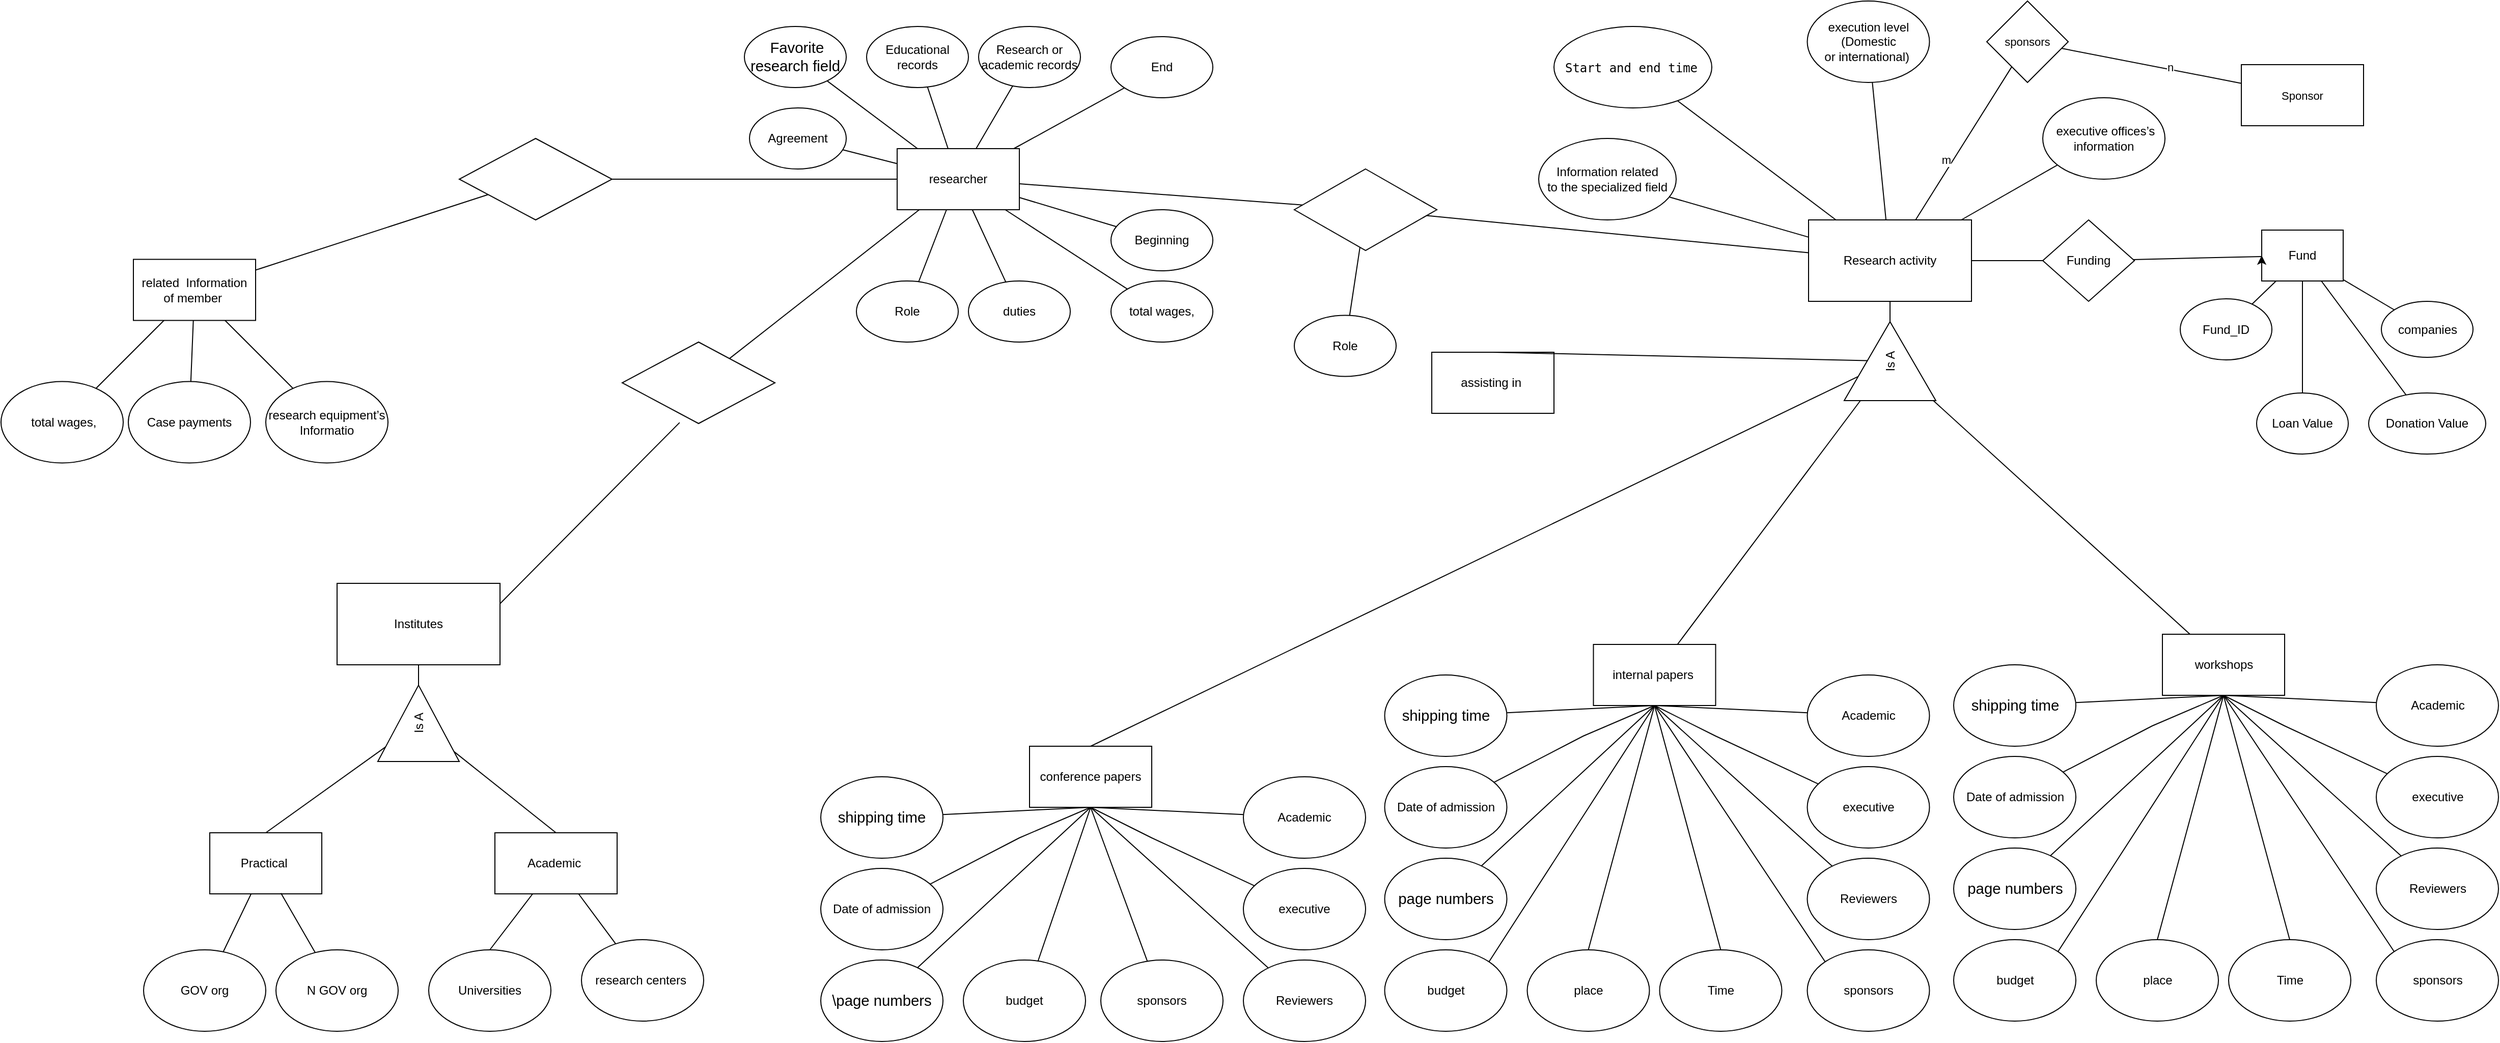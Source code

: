 <mxfile version="21.3.7" type="github" pages="4">
  <diagram id="Gjh91Je4ySEMAI1Sj-sg" name="Page-1">
    <mxGraphModel dx="4350" dy="1743" grid="1" gridSize="10" guides="1" tooltips="1" connect="1" arrows="1" fold="1" page="1" pageScale="1" pageWidth="850" pageHeight="1100" math="0" shadow="0">
      <root>
        <mxCell id="0" />
        <mxCell id="1" parent="0" />
        <mxCell id="m6qgLcc2T48I289HVZYg-2" value="Sponsor" style="rounded=0;whiteSpace=wrap;html=1;fontFamily=Helvetica;fontSize=11;fontColor=default;" parent="1" vertex="1">
          <mxGeometry x="1430" y="90.5" width="120" height="60" as="geometry" />
        </mxCell>
        <mxCell id="m6qgLcc2T48I289HVZYg-4" style="edgeStyle=none;shape=connector;rounded=0;orthogonalLoop=1;jettySize=auto;html=1;labelBackgroundColor=default;strokeColor=default;fontFamily=Helvetica;fontSize=11;fontColor=default;endArrow=none;" parent="1" source="m6qgLcc2T48I289HVZYg-3" target="m6qgLcc2T48I289HVZYg-2" edge="1">
          <mxGeometry relative="1" as="geometry" />
        </mxCell>
        <mxCell id="m6qgLcc2T48I289HVZYg-6" value="n" style="edgeLabel;html=1;align=center;verticalAlign=middle;resizable=0;points=[];fontSize=11;fontFamily=Helvetica;fontColor=default;" parent="m6qgLcc2T48I289HVZYg-4" vertex="1" connectable="0">
          <mxGeometry x="0.263" y="-1" relative="1" as="geometry">
            <mxPoint x="-5" y="-4" as="offset" />
          </mxGeometry>
        </mxCell>
        <mxCell id="1vJ2a3ICqRxrZBc96WOV-16" value="" style="group" vertex="1" connectable="0" parent="1">
          <mxGeometry x="-770" y="281.75" width="380" height="200" as="geometry" />
        </mxCell>
        <mxCell id="DnQ4--VGCIlJsh_Cb7lD-6" value="related &amp;nbsp;Information&lt;br/&gt;of member&amp;nbsp;" style="rounded=0;whiteSpace=wrap;html=1;" parent="1vJ2a3ICqRxrZBc96WOV-16" vertex="1">
          <mxGeometry x="130" width="120" height="60" as="geometry" />
        </mxCell>
        <mxCell id="DnQ4--VGCIlJsh_Cb7lD-115" value="research equipment’s Informatio" style="ellipse;whiteSpace=wrap;html=1;" parent="1vJ2a3ICqRxrZBc96WOV-16" vertex="1">
          <mxGeometry x="260" y="120" width="120" height="80" as="geometry" />
        </mxCell>
        <mxCell id="DnQ4--VGCIlJsh_Cb7lD-116" value="&amp;nbsp;total wages," style="ellipse;whiteSpace=wrap;html=1;" parent="1vJ2a3ICqRxrZBc96WOV-16" vertex="1">
          <mxGeometry y="120" width="120" height="80" as="geometry" />
        </mxCell>
        <mxCell id="DnQ4--VGCIlJsh_Cb7lD-117" value="Case payments" style="ellipse;whiteSpace=wrap;html=1;" parent="1vJ2a3ICqRxrZBc96WOV-16" vertex="1">
          <mxGeometry x="125" y="120" width="120" height="80" as="geometry" />
        </mxCell>
        <mxCell id="DnQ4--VGCIlJsh_Cb7lD-118" value="" style="endArrow=none;html=1;rounded=0;" parent="1vJ2a3ICqRxrZBc96WOV-16" source="DnQ4--VGCIlJsh_Cb7lD-115" target="DnQ4--VGCIlJsh_Cb7lD-6" edge="1">
          <mxGeometry width="50" height="50" relative="1" as="geometry">
            <mxPoint x="235" y="110" as="sourcePoint" />
            <mxPoint x="185" y="60" as="targetPoint" />
          </mxGeometry>
        </mxCell>
        <mxCell id="DnQ4--VGCIlJsh_Cb7lD-119" value="" style="endArrow=none;html=1;rounded=0;" parent="1vJ2a3ICqRxrZBc96WOV-16" source="DnQ4--VGCIlJsh_Cb7lD-117" target="DnQ4--VGCIlJsh_Cb7lD-6" edge="1">
          <mxGeometry width="50" height="50" relative="1" as="geometry">
            <mxPoint x="345" y="130" as="sourcePoint" />
            <mxPoint x="200" y="70" as="targetPoint" />
          </mxGeometry>
        </mxCell>
        <mxCell id="DnQ4--VGCIlJsh_Cb7lD-120" value="" style="endArrow=none;html=1;rounded=0;" parent="1vJ2a3ICqRxrZBc96WOV-16" source="DnQ4--VGCIlJsh_Cb7lD-116" target="DnQ4--VGCIlJsh_Cb7lD-6" edge="1">
          <mxGeometry width="50" height="50" relative="1" as="geometry">
            <mxPoint x="355" y="140" as="sourcePoint" />
            <mxPoint x="210" y="80" as="targetPoint" />
          </mxGeometry>
        </mxCell>
        <mxCell id="1vJ2a3ICqRxrZBc96WOV-19" value="" style="rhombus;whiteSpace=wrap;html=1;" vertex="1" parent="1">
          <mxGeometry x="-320" y="163" width="150" height="80" as="geometry" />
        </mxCell>
        <mxCell id="1vJ2a3ICqRxrZBc96WOV-20" value="" style="endArrow=none;html=1;rounded=0;" edge="1" parent="1" source="4cyTBoL2mbChuSqTaiiy-8" target="1vJ2a3ICqRxrZBc96WOV-19">
          <mxGeometry width="50" height="50" relative="1" as="geometry">
            <mxPoint x="210" y="953" as="sourcePoint" />
            <mxPoint x="408.368" y="260.537" as="targetPoint" />
          </mxGeometry>
        </mxCell>
        <mxCell id="1vJ2a3ICqRxrZBc96WOV-21" value="" style="endArrow=none;html=1;rounded=0;" edge="1" parent="1" source="DnQ4--VGCIlJsh_Cb7lD-6" target="1vJ2a3ICqRxrZBc96WOV-19">
          <mxGeometry width="50" height="50" relative="1" as="geometry">
            <mxPoint x="75" y="805" as="sourcePoint" />
            <mxPoint x="315" y="771" as="targetPoint" />
          </mxGeometry>
        </mxCell>
        <mxCell id="1vJ2a3ICqRxrZBc96WOV-23" value="" style="rhombus;whiteSpace=wrap;html=1;" vertex="1" parent="1">
          <mxGeometry x="500" y="193" width="140" height="80" as="geometry" />
        </mxCell>
        <mxCell id="1vJ2a3ICqRxrZBc96WOV-24" value="" style="endArrow=none;html=1;rounded=0;" edge="1" parent="1" source="1vJ2a3ICqRxrZBc96WOV-23" target="DnQ4--VGCIlJsh_Cb7lD-41">
          <mxGeometry width="50" height="50" relative="1" as="geometry">
            <mxPoint x="1095" y="775" as="sourcePoint" />
            <mxPoint x="1335" y="741" as="targetPoint" />
          </mxGeometry>
        </mxCell>
        <mxCell id="1vJ2a3ICqRxrZBc96WOV-25" value="" style="endArrow=none;html=1;rounded=0;" edge="1" parent="1" source="1vJ2a3ICqRxrZBc96WOV-23" target="4cyTBoL2mbChuSqTaiiy-8">
          <mxGeometry width="50" height="50" relative="1" as="geometry">
            <mxPoint x="1105" y="785" as="sourcePoint" />
            <mxPoint x="1345" y="751" as="targetPoint" />
          </mxGeometry>
        </mxCell>
        <mxCell id="4cyTBoL2mbChuSqTaiiy-8" value="researcher" style="rounded=0;whiteSpace=wrap;html=1;" parent="1" vertex="1">
          <mxGeometry x="110" y="173" width="120" height="60" as="geometry" />
        </mxCell>
        <mxCell id="4cyTBoL2mbChuSqTaiiy-9" value="Role" style="ellipse;whiteSpace=wrap;html=1;" parent="1" vertex="1">
          <mxGeometry x="70" y="303" width="100" height="60" as="geometry" />
        </mxCell>
        <mxCell id="4cyTBoL2mbChuSqTaiiy-11" value="duties" style="ellipse;whiteSpace=wrap;html=1;" parent="1" vertex="1">
          <mxGeometry x="180" y="303" width="100" height="60" as="geometry" />
        </mxCell>
        <mxCell id="4cyTBoL2mbChuSqTaiiy-24" value="" style="endArrow=none;html=1;rounded=0;" parent="1" source="4cyTBoL2mbChuSqTaiiy-9" target="4cyTBoL2mbChuSqTaiiy-8" edge="1">
          <mxGeometry width="50" height="50" relative="1" as="geometry">
            <mxPoint x="35" y="283" as="sourcePoint" />
            <mxPoint x="205" y="153" as="targetPoint" />
          </mxGeometry>
        </mxCell>
        <mxCell id="4cyTBoL2mbChuSqTaiiy-25" value="" style="endArrow=none;html=1;rounded=0;" parent="1" source="4cyTBoL2mbChuSqTaiiy-11" target="4cyTBoL2mbChuSqTaiiy-8" edge="1">
          <mxGeometry width="50" height="50" relative="1" as="geometry">
            <mxPoint x="265" y="303" as="sourcePoint" />
            <mxPoint x="315" y="253" as="targetPoint" />
          </mxGeometry>
        </mxCell>
        <mxCell id="4cyTBoL2mbChuSqTaiiy-26" value="Agreement" style="ellipse;whiteSpace=wrap;html=1;" parent="1" vertex="1">
          <mxGeometry x="-35" y="133" width="95" height="60" as="geometry" />
        </mxCell>
        <mxCell id="4cyTBoL2mbChuSqTaiiy-27" value="" style="endArrow=none;html=1;rounded=0;" parent="1" source="4cyTBoL2mbChuSqTaiiy-26" target="4cyTBoL2mbChuSqTaiiy-8" edge="1">
          <mxGeometry width="50" height="50" relative="1" as="geometry">
            <mxPoint x="45" y="193" as="sourcePoint" />
            <mxPoint x="95" y="143" as="targetPoint" />
          </mxGeometry>
        </mxCell>
        <mxCell id="4cyTBoL2mbChuSqTaiiy-28" value="&amp;nbsp;&lt;span style=&quot;font-size:11.0pt;&lt;br/&gt;line-height:107%;font-family:&amp;quot;Calibri&amp;quot;,sans-serif;mso-ascii-theme-font:minor-latin;&lt;br/&gt;mso-fareast-font-family:Calibri;mso-fareast-theme-font:minor-latin;mso-hansi-theme-font:&lt;br/&gt;minor-latin;mso-bidi-font-family:&amp;quot;2  Nazanin&amp;quot;;mso-ansi-language:EN-US;&lt;br/&gt;mso-fareast-language:EN-US;mso-bidi-language:AR-SA&quot;&gt;Favorite research field&lt;/span&gt;" style="ellipse;whiteSpace=wrap;html=1;" parent="1" vertex="1">
          <mxGeometry x="-40" y="53" width="100" height="60" as="geometry" />
        </mxCell>
        <mxCell id="1vJ2a3ICqRxrZBc96WOV-1" value="Educational records" style="ellipse;whiteSpace=wrap;html=1;" vertex="1" parent="1">
          <mxGeometry x="80" y="53" width="100" height="60" as="geometry" />
        </mxCell>
        <mxCell id="1vJ2a3ICqRxrZBc96WOV-2" value="Research or academic records" style="ellipse;whiteSpace=wrap;html=1;" vertex="1" parent="1">
          <mxGeometry x="190" y="53" width="100" height="60" as="geometry" />
        </mxCell>
        <mxCell id="1vJ2a3ICqRxrZBc96WOV-3" value="" style="endArrow=none;html=1;rounded=0;" edge="1" parent="1" source="4cyTBoL2mbChuSqTaiiy-8" target="1vJ2a3ICqRxrZBc96WOV-2">
          <mxGeometry width="50" height="50" relative="1" as="geometry">
            <mxPoint x="171" y="294" as="sourcePoint" />
            <mxPoint x="194" y="233" as="targetPoint" />
          </mxGeometry>
        </mxCell>
        <mxCell id="1vJ2a3ICqRxrZBc96WOV-4" value="" style="endArrow=none;html=1;rounded=0;" edge="1" parent="1" source="4cyTBoL2mbChuSqTaiiy-8" target="4cyTBoL2mbChuSqTaiiy-28">
          <mxGeometry width="50" height="50" relative="1" as="geometry">
            <mxPoint x="181" y="304" as="sourcePoint" />
            <mxPoint x="204" y="243" as="targetPoint" />
          </mxGeometry>
        </mxCell>
        <mxCell id="1vJ2a3ICqRxrZBc96WOV-5" value="" style="endArrow=none;html=1;rounded=0;" edge="1" parent="1" source="4cyTBoL2mbChuSqTaiiy-8" target="1vJ2a3ICqRxrZBc96WOV-1">
          <mxGeometry width="50" height="50" relative="1" as="geometry">
            <mxPoint x="225" y="263" as="sourcePoint" />
            <mxPoint x="214" y="253" as="targetPoint" />
          </mxGeometry>
        </mxCell>
        <mxCell id="1vJ2a3ICqRxrZBc96WOV-9" value="Beginning" style="ellipse;whiteSpace=wrap;html=1;" vertex="1" parent="1">
          <mxGeometry x="320" y="233" width="100" height="60" as="geometry" />
        </mxCell>
        <mxCell id="1vJ2a3ICqRxrZBc96WOV-10" value="total wages," style="ellipse;whiteSpace=wrap;html=1;" vertex="1" parent="1">
          <mxGeometry x="320" y="303" width="100" height="60" as="geometry" />
        </mxCell>
        <mxCell id="1vJ2a3ICqRxrZBc96WOV-11" value="End" style="ellipse;whiteSpace=wrap;html=1;" vertex="1" parent="1">
          <mxGeometry x="320" y="63" width="100" height="60" as="geometry" />
        </mxCell>
        <mxCell id="1vJ2a3ICqRxrZBc96WOV-12" value="" style="endArrow=none;html=1;rounded=0;" edge="1" parent="1" source="4cyTBoL2mbChuSqTaiiy-8" target="1vJ2a3ICqRxrZBc96WOV-10">
          <mxGeometry width="50" height="50" relative="1" as="geometry">
            <mxPoint x="215" y="313" as="sourcePoint" />
            <mxPoint x="365" y="411" as="targetPoint" />
          </mxGeometry>
        </mxCell>
        <mxCell id="1vJ2a3ICqRxrZBc96WOV-13" value="" style="endArrow=none;html=1;rounded=0;" edge="1" parent="1" source="1vJ2a3ICqRxrZBc96WOV-11" target="4cyTBoL2mbChuSqTaiiy-8">
          <mxGeometry width="50" height="50" relative="1" as="geometry">
            <mxPoint x="310.147" y="195.301" as="sourcePoint" />
            <mxPoint x="350" y="441" as="targetPoint" />
          </mxGeometry>
        </mxCell>
        <mxCell id="1vJ2a3ICqRxrZBc96WOV-14" value="" style="endArrow=none;html=1;rounded=0;" edge="1" parent="1" source="4cyTBoL2mbChuSqTaiiy-8" target="1vJ2a3ICqRxrZBc96WOV-9">
          <mxGeometry width="50" height="50" relative="1" as="geometry">
            <mxPoint x="271" y="253" as="sourcePoint" />
            <mxPoint x="421" y="351" as="targetPoint" />
          </mxGeometry>
        </mxCell>
        <mxCell id="1vJ2a3ICqRxrZBc96WOV-26" value="" style="group" vertex="1" connectable="0" parent="1">
          <mxGeometry x="35" y="760" width="535" height="290" as="geometry" />
        </mxCell>
        <mxCell id="DnQ4--VGCIlJsh_Cb7lD-56" value="conference papers" style="rounded=0;whiteSpace=wrap;html=1;" parent="1vJ2a3ICqRxrZBc96WOV-26" vertex="1">
          <mxGeometry x="205" width="120" height="60" as="geometry" />
        </mxCell>
        <mxCell id="DnQ4--VGCIlJsh_Cb7lD-57" value="&lt;span style=&quot;font-size:11.0pt;&lt;br/&gt;line-height:107%;font-family:&amp;quot;Calibri&amp;quot;,sans-serif;mso-ascii-theme-font:minor-latin;&lt;br/&gt;mso-fareast-font-family:Calibri;mso-fareast-theme-font:minor-latin;mso-hansi-theme-font:&lt;br/&gt;minor-latin;mso-bidi-font-family:&amp;quot;2  Nazanin&amp;quot;;mso-ansi-language:EN-US;&lt;br/&gt;mso-fareast-language:EN-US;mso-bidi-language:AR-SA&quot;&gt;\page numbers&lt;/span&gt;" style="ellipse;whiteSpace=wrap;html=1;" parent="1vJ2a3ICqRxrZBc96WOV-26" vertex="1">
          <mxGeometry y="210" width="120" height="80" as="geometry" />
        </mxCell>
        <mxCell id="DnQ4--VGCIlJsh_Cb7lD-58" value="" style="endArrow=none;html=1;rounded=0;entryX=0.5;entryY=1;entryDx=0;entryDy=0;" parent="1vJ2a3ICqRxrZBc96WOV-26" source="DnQ4--VGCIlJsh_Cb7lD-57" target="DnQ4--VGCIlJsh_Cb7lD-56" edge="1">
          <mxGeometry width="50" height="50" relative="1" as="geometry">
            <mxPoint x="5" y="80" as="sourcePoint" />
            <mxPoint x="55" y="30" as="targetPoint" />
          </mxGeometry>
        </mxCell>
        <mxCell id="DnQ4--VGCIlJsh_Cb7lD-59" value="Academic" style="ellipse;whiteSpace=wrap;html=1;" parent="1vJ2a3ICqRxrZBc96WOV-26" vertex="1">
          <mxGeometry x="415" y="30" width="120" height="80" as="geometry" />
        </mxCell>
        <mxCell id="DnQ4--VGCIlJsh_Cb7lD-60" value="" style="endArrow=none;html=1;rounded=0;entryX=0.5;entryY=1;entryDx=0;entryDy=0;" parent="1vJ2a3ICqRxrZBc96WOV-26" source="DnQ4--VGCIlJsh_Cb7lD-59" target="DnQ4--VGCIlJsh_Cb7lD-56" edge="1">
          <mxGeometry width="50" height="50" relative="1" as="geometry">
            <mxPoint x="145" y="80" as="sourcePoint" />
            <mxPoint x="405" y="50" as="targetPoint" />
          </mxGeometry>
        </mxCell>
        <mxCell id="DnQ4--VGCIlJsh_Cb7lD-61" value="executive" style="ellipse;whiteSpace=wrap;html=1;" parent="1vJ2a3ICqRxrZBc96WOV-26" vertex="1">
          <mxGeometry x="415" y="120" width="120" height="80" as="geometry" />
        </mxCell>
        <mxCell id="DnQ4--VGCIlJsh_Cb7lD-62" value="" style="endArrow=none;html=1;rounded=0;entryX=0.5;entryY=1;entryDx=0;entryDy=0;" parent="1vJ2a3ICqRxrZBc96WOV-26" source="DnQ4--VGCIlJsh_Cb7lD-61" target="DnQ4--VGCIlJsh_Cb7lD-56" edge="1">
          <mxGeometry width="50" height="50" relative="1" as="geometry">
            <mxPoint x="25" y="100" as="sourcePoint" />
            <mxPoint x="285" y="70" as="targetPoint" />
            <Array as="points">
              <mxPoint x="325" y="90" />
            </Array>
          </mxGeometry>
        </mxCell>
        <mxCell id="DnQ4--VGCIlJsh_Cb7lD-63" value="Date of admission" style="ellipse;whiteSpace=wrap;html=1;" parent="1vJ2a3ICqRxrZBc96WOV-26" vertex="1">
          <mxGeometry y="120" width="120" height="80" as="geometry" />
        </mxCell>
        <mxCell id="DnQ4--VGCIlJsh_Cb7lD-64" value="" style="endArrow=none;html=1;rounded=0;entryX=0.5;entryY=1;entryDx=0;entryDy=0;" parent="1vJ2a3ICqRxrZBc96WOV-26" source="DnQ4--VGCIlJsh_Cb7lD-63" target="DnQ4--VGCIlJsh_Cb7lD-56" edge="1">
          <mxGeometry width="50" height="50" relative="1" as="geometry">
            <mxPoint x="35" y="110" as="sourcePoint" />
            <mxPoint x="295" y="80" as="targetPoint" />
            <Array as="points">
              <mxPoint x="195" y="90" />
            </Array>
          </mxGeometry>
        </mxCell>
        <mxCell id="DnQ4--VGCIlJsh_Cb7lD-65" value="&lt;span style=&quot;font-size:11.0pt;&lt;br/&gt;line-height:107%;font-family:&amp;quot;Calibri&amp;quot;,sans-serif;mso-ascii-theme-font:minor-latin;&lt;br/&gt;mso-fareast-font-family:Calibri;mso-fareast-theme-font:minor-latin;mso-hansi-theme-font:&lt;br/&gt;minor-latin;mso-bidi-font-family:&amp;quot;2  Nazanin&amp;quot;;mso-ansi-language:EN-US;&lt;br/&gt;mso-fareast-language:EN-US;mso-bidi-language:AR-SA&quot;&gt;shipping time&lt;/span&gt;" style="ellipse;whiteSpace=wrap;html=1;" parent="1vJ2a3ICqRxrZBc96WOV-26" vertex="1">
          <mxGeometry y="30" width="120" height="80" as="geometry" />
        </mxCell>
        <mxCell id="DnQ4--VGCIlJsh_Cb7lD-66" value="" style="endArrow=none;html=1;rounded=0;entryX=0.5;entryY=1;entryDx=0;entryDy=0;" parent="1vJ2a3ICqRxrZBc96WOV-26" source="DnQ4--VGCIlJsh_Cb7lD-65" target="DnQ4--VGCIlJsh_Cb7lD-56" edge="1">
          <mxGeometry width="50" height="50" relative="1" as="geometry">
            <mxPoint x="-140" y="80" as="sourcePoint" />
            <mxPoint x="120" y="50" as="targetPoint" />
          </mxGeometry>
        </mxCell>
        <mxCell id="DnQ4--VGCIlJsh_Cb7lD-67" value="Reviewers" style="ellipse;whiteSpace=wrap;html=1;" parent="1vJ2a3ICqRxrZBc96WOV-26" vertex="1">
          <mxGeometry x="415" y="210" width="120" height="80" as="geometry" />
        </mxCell>
        <mxCell id="DnQ4--VGCIlJsh_Cb7lD-68" value="" style="endArrow=none;html=1;rounded=0;entryX=0.5;entryY=1;entryDx=0;entryDy=0;" parent="1vJ2a3ICqRxrZBc96WOV-26" source="DnQ4--VGCIlJsh_Cb7lD-67" target="DnQ4--VGCIlJsh_Cb7lD-56" edge="1">
          <mxGeometry width="50" height="50" relative="1" as="geometry">
            <mxPoint x="55" y="130" as="sourcePoint" />
            <mxPoint x="265" y="110" as="targetPoint" />
          </mxGeometry>
        </mxCell>
        <mxCell id="DnQ4--VGCIlJsh_Cb7lD-69" value="sponsors" style="ellipse;whiteSpace=wrap;html=1;" parent="1vJ2a3ICqRxrZBc96WOV-26" vertex="1">
          <mxGeometry x="275" y="210" width="120" height="80" as="geometry" />
        </mxCell>
        <mxCell id="DnQ4--VGCIlJsh_Cb7lD-70" value="" style="endArrow=none;html=1;rounded=0;entryX=0.5;entryY=1;entryDx=0;entryDy=0;" parent="1vJ2a3ICqRxrZBc96WOV-26" source="DnQ4--VGCIlJsh_Cb7lD-69" target="DnQ4--VGCIlJsh_Cb7lD-56" edge="1">
          <mxGeometry width="50" height="50" relative="1" as="geometry">
            <mxPoint x="65" y="140" as="sourcePoint" />
            <mxPoint x="325" y="110" as="targetPoint" />
          </mxGeometry>
        </mxCell>
        <mxCell id="DnQ4--VGCIlJsh_Cb7lD-71" value="budget" style="ellipse;whiteSpace=wrap;html=1;" parent="1vJ2a3ICqRxrZBc96WOV-26" vertex="1">
          <mxGeometry x="140" y="210" width="120" height="80" as="geometry" />
        </mxCell>
        <mxCell id="DnQ4--VGCIlJsh_Cb7lD-72" value="" style="endArrow=none;html=1;rounded=0;entryX=0.5;entryY=1;entryDx=0;entryDy=0;" parent="1vJ2a3ICqRxrZBc96WOV-26" source="DnQ4--VGCIlJsh_Cb7lD-71" target="DnQ4--VGCIlJsh_Cb7lD-56" edge="1">
          <mxGeometry width="50" height="50" relative="1" as="geometry">
            <mxPoint x="-45" y="180" as="sourcePoint" />
            <mxPoint x="215" y="150" as="targetPoint" />
          </mxGeometry>
        </mxCell>
        <mxCell id="1vJ2a3ICqRxrZBc96WOV-27" value="" style="group" vertex="1" connectable="0" parent="1">
          <mxGeometry x="588.75" y="660" width="535" height="380" as="geometry" />
        </mxCell>
        <mxCell id="DnQ4--VGCIlJsh_Cb7lD-94" value="internal papers&amp;nbsp;" style="rounded=0;whiteSpace=wrap;html=1;" parent="1vJ2a3ICqRxrZBc96WOV-27" vertex="1">
          <mxGeometry x="205" width="120" height="60" as="geometry" />
        </mxCell>
        <mxCell id="DnQ4--VGCIlJsh_Cb7lD-95" value="&lt;span style=&quot;font-size:11.0pt;&lt;br/&gt;line-height:107%;font-family:&amp;quot;Calibri&amp;quot;,sans-serif;mso-ascii-theme-font:minor-latin;&lt;br/&gt;mso-fareast-font-family:Calibri;mso-fareast-theme-font:minor-latin;mso-hansi-theme-font:&lt;br/&gt;minor-latin;mso-bidi-font-family:&amp;quot;2  Nazanin&amp;quot;;mso-ansi-language:EN-US;&lt;br/&gt;mso-fareast-language:EN-US;mso-bidi-language:AR-SA&quot;&gt;page numbers&lt;/span&gt;" style="ellipse;whiteSpace=wrap;html=1;" parent="1vJ2a3ICqRxrZBc96WOV-27" vertex="1">
          <mxGeometry y="210" width="120" height="80" as="geometry" />
        </mxCell>
        <mxCell id="DnQ4--VGCIlJsh_Cb7lD-96" value="" style="endArrow=none;html=1;rounded=0;entryX=0.5;entryY=1;entryDx=0;entryDy=0;" parent="1vJ2a3ICqRxrZBc96WOV-27" source="DnQ4--VGCIlJsh_Cb7lD-95" target="DnQ4--VGCIlJsh_Cb7lD-94" edge="1">
          <mxGeometry width="50" height="50" relative="1" as="geometry">
            <mxPoint x="5" y="80" as="sourcePoint" />
            <mxPoint x="55" y="30" as="targetPoint" />
          </mxGeometry>
        </mxCell>
        <mxCell id="DnQ4--VGCIlJsh_Cb7lD-97" value="Academic" style="ellipse;whiteSpace=wrap;html=1;" parent="1vJ2a3ICqRxrZBc96WOV-27" vertex="1">
          <mxGeometry x="415" y="30" width="120" height="80" as="geometry" />
        </mxCell>
        <mxCell id="DnQ4--VGCIlJsh_Cb7lD-98" value="" style="endArrow=none;html=1;rounded=0;entryX=0.5;entryY=1;entryDx=0;entryDy=0;" parent="1vJ2a3ICqRxrZBc96WOV-27" source="DnQ4--VGCIlJsh_Cb7lD-97" target="DnQ4--VGCIlJsh_Cb7lD-94" edge="1">
          <mxGeometry width="50" height="50" relative="1" as="geometry">
            <mxPoint x="145" y="80" as="sourcePoint" />
            <mxPoint x="405" y="50" as="targetPoint" />
          </mxGeometry>
        </mxCell>
        <mxCell id="DnQ4--VGCIlJsh_Cb7lD-99" value="executive" style="ellipse;whiteSpace=wrap;html=1;" parent="1vJ2a3ICqRxrZBc96WOV-27" vertex="1">
          <mxGeometry x="415" y="120" width="120" height="80" as="geometry" />
        </mxCell>
        <mxCell id="DnQ4--VGCIlJsh_Cb7lD-100" value="" style="endArrow=none;html=1;rounded=0;entryX=0.5;entryY=1;entryDx=0;entryDy=0;" parent="1vJ2a3ICqRxrZBc96WOV-27" source="DnQ4--VGCIlJsh_Cb7lD-99" target="DnQ4--VGCIlJsh_Cb7lD-94" edge="1">
          <mxGeometry width="50" height="50" relative="1" as="geometry">
            <mxPoint x="25" y="100" as="sourcePoint" />
            <mxPoint x="285" y="70" as="targetPoint" />
            <Array as="points">
              <mxPoint x="325" y="90" />
            </Array>
          </mxGeometry>
        </mxCell>
        <mxCell id="DnQ4--VGCIlJsh_Cb7lD-101" value="Date of admission" style="ellipse;whiteSpace=wrap;html=1;" parent="1vJ2a3ICqRxrZBc96WOV-27" vertex="1">
          <mxGeometry y="120" width="120" height="80" as="geometry" />
        </mxCell>
        <mxCell id="DnQ4--VGCIlJsh_Cb7lD-102" value="" style="endArrow=none;html=1;rounded=0;entryX=0.5;entryY=1;entryDx=0;entryDy=0;" parent="1vJ2a3ICqRxrZBc96WOV-27" source="DnQ4--VGCIlJsh_Cb7lD-101" target="DnQ4--VGCIlJsh_Cb7lD-94" edge="1">
          <mxGeometry width="50" height="50" relative="1" as="geometry">
            <mxPoint x="35" y="110" as="sourcePoint" />
            <mxPoint x="295" y="80" as="targetPoint" />
            <Array as="points">
              <mxPoint x="195" y="90" />
            </Array>
          </mxGeometry>
        </mxCell>
        <mxCell id="DnQ4--VGCIlJsh_Cb7lD-103" value="&lt;span style=&quot;font-size:11.0pt;&lt;br/&gt;line-height:107%;font-family:&amp;quot;Calibri&amp;quot;,sans-serif;mso-ascii-theme-font:minor-latin;&lt;br/&gt;mso-fareast-font-family:Calibri;mso-fareast-theme-font:minor-latin;mso-hansi-theme-font:&lt;br/&gt;minor-latin;mso-bidi-font-family:&amp;quot;2  Nazanin&amp;quot;;mso-ansi-language:EN-US;&lt;br/&gt;mso-fareast-language:EN-US;mso-bidi-language:AR-SA&quot;&gt;shipping time&lt;/span&gt;" style="ellipse;whiteSpace=wrap;html=1;" parent="1vJ2a3ICqRxrZBc96WOV-27" vertex="1">
          <mxGeometry y="30" width="120" height="80" as="geometry" />
        </mxCell>
        <mxCell id="DnQ4--VGCIlJsh_Cb7lD-104" value="" style="endArrow=none;html=1;rounded=0;entryX=0.5;entryY=1;entryDx=0;entryDy=0;" parent="1vJ2a3ICqRxrZBc96WOV-27" source="DnQ4--VGCIlJsh_Cb7lD-103" target="DnQ4--VGCIlJsh_Cb7lD-94" edge="1">
          <mxGeometry width="50" height="50" relative="1" as="geometry">
            <mxPoint x="-140" y="80" as="sourcePoint" />
            <mxPoint x="120" y="50" as="targetPoint" />
          </mxGeometry>
        </mxCell>
        <mxCell id="DnQ4--VGCIlJsh_Cb7lD-105" value="Reviewers" style="ellipse;whiteSpace=wrap;html=1;" parent="1vJ2a3ICqRxrZBc96WOV-27" vertex="1">
          <mxGeometry x="415" y="210" width="120" height="80" as="geometry" />
        </mxCell>
        <mxCell id="DnQ4--VGCIlJsh_Cb7lD-106" value="" style="endArrow=none;html=1;rounded=0;entryX=0.5;entryY=1;entryDx=0;entryDy=0;" parent="1vJ2a3ICqRxrZBc96WOV-27" source="DnQ4--VGCIlJsh_Cb7lD-105" target="DnQ4--VGCIlJsh_Cb7lD-94" edge="1">
          <mxGeometry width="50" height="50" relative="1" as="geometry">
            <mxPoint x="55" y="130" as="sourcePoint" />
            <mxPoint x="265" y="110" as="targetPoint" />
          </mxGeometry>
        </mxCell>
        <mxCell id="DnQ4--VGCIlJsh_Cb7lD-107" value="sponsors" style="ellipse;whiteSpace=wrap;html=1;" parent="1vJ2a3ICqRxrZBc96WOV-27" vertex="1">
          <mxGeometry x="415" y="300" width="120" height="80" as="geometry" />
        </mxCell>
        <mxCell id="DnQ4--VGCIlJsh_Cb7lD-108" value="" style="endArrow=none;html=1;rounded=0;entryX=0.5;entryY=1;entryDx=0;entryDy=0;exitX=0;exitY=0;exitDx=0;exitDy=0;" parent="1vJ2a3ICqRxrZBc96WOV-27" source="DnQ4--VGCIlJsh_Cb7lD-107" target="DnQ4--VGCIlJsh_Cb7lD-94" edge="1">
          <mxGeometry width="50" height="50" relative="1" as="geometry">
            <mxPoint x="448" y="304" as="sourcePoint" />
            <mxPoint x="325" y="110" as="targetPoint" />
          </mxGeometry>
        </mxCell>
        <mxCell id="DnQ4--VGCIlJsh_Cb7lD-109" value="budget" style="ellipse;whiteSpace=wrap;html=1;" parent="1vJ2a3ICqRxrZBc96WOV-27" vertex="1">
          <mxGeometry y="300" width="120" height="80" as="geometry" />
        </mxCell>
        <mxCell id="DnQ4--VGCIlJsh_Cb7lD-110" value="" style="endArrow=none;html=1;rounded=0;entryX=0.5;entryY=1;entryDx=0;entryDy=0;exitX=1;exitY=0;exitDx=0;exitDy=0;" parent="1vJ2a3ICqRxrZBc96WOV-27" source="DnQ4--VGCIlJsh_Cb7lD-109" target="DnQ4--VGCIlJsh_Cb7lD-94" edge="1">
          <mxGeometry width="50" height="50" relative="1" as="geometry">
            <mxPoint x="-45" y="180" as="sourcePoint" />
            <mxPoint x="215" y="150" as="targetPoint" />
          </mxGeometry>
        </mxCell>
        <mxCell id="DnQ4--VGCIlJsh_Cb7lD-111" value="place" style="ellipse;whiteSpace=wrap;html=1;" parent="1vJ2a3ICqRxrZBc96WOV-27" vertex="1">
          <mxGeometry x="140" y="300" width="120" height="80" as="geometry" />
        </mxCell>
        <mxCell id="DnQ4--VGCIlJsh_Cb7lD-112" value="" style="endArrow=none;html=1;rounded=0;entryX=0.5;entryY=1;entryDx=0;entryDy=0;exitX=0.5;exitY=0;exitDx=0;exitDy=0;" parent="1vJ2a3ICqRxrZBc96WOV-27" source="DnQ4--VGCIlJsh_Cb7lD-111" target="DnQ4--VGCIlJsh_Cb7lD-94" edge="1">
          <mxGeometry width="50" height="50" relative="1" as="geometry">
            <mxPoint x="-35" y="190" as="sourcePoint" />
            <mxPoint x="275" y="70" as="targetPoint" />
          </mxGeometry>
        </mxCell>
        <mxCell id="DnQ4--VGCIlJsh_Cb7lD-113" value="Time" style="ellipse;whiteSpace=wrap;html=1;" parent="1vJ2a3ICqRxrZBc96WOV-27" vertex="1">
          <mxGeometry x="270" y="300" width="120" height="80" as="geometry" />
        </mxCell>
        <mxCell id="DnQ4--VGCIlJsh_Cb7lD-114" value="" style="endArrow=none;html=1;rounded=0;entryX=0.5;entryY=1;entryDx=0;entryDy=0;exitX=0.5;exitY=0;exitDx=0;exitDy=0;" parent="1vJ2a3ICqRxrZBc96WOV-27" source="DnQ4--VGCIlJsh_Cb7lD-113" target="DnQ4--VGCIlJsh_Cb7lD-94" edge="1">
          <mxGeometry width="50" height="50" relative="1" as="geometry">
            <mxPoint x="225" y="180" as="sourcePoint" />
            <mxPoint x="535" y="60" as="targetPoint" />
          </mxGeometry>
        </mxCell>
        <mxCell id="1vJ2a3ICqRxrZBc96WOV-28" value="" style="group" vertex="1" connectable="0" parent="1">
          <mxGeometry x="1147.5" y="650" width="535" height="380" as="geometry" />
        </mxCell>
        <mxCell id="DnQ4--VGCIlJsh_Cb7lD-73" value="workshops" style="rounded=0;whiteSpace=wrap;html=1;" parent="1vJ2a3ICqRxrZBc96WOV-28" vertex="1">
          <mxGeometry x="205" width="120" height="60" as="geometry" />
        </mxCell>
        <mxCell id="DnQ4--VGCIlJsh_Cb7lD-74" value="&lt;span style=&quot;font-size:11.0pt;&lt;br/&gt;line-height:107%;font-family:&amp;quot;Calibri&amp;quot;,sans-serif;mso-ascii-theme-font:minor-latin;&lt;br/&gt;mso-fareast-font-family:Calibri;mso-fareast-theme-font:minor-latin;mso-hansi-theme-font:&lt;br/&gt;minor-latin;mso-bidi-font-family:&amp;quot;2  Nazanin&amp;quot;;mso-ansi-language:EN-US;&lt;br/&gt;mso-fareast-language:EN-US;mso-bidi-language:AR-SA&quot;&gt;page numbers&lt;/span&gt;" style="ellipse;whiteSpace=wrap;html=1;" parent="1vJ2a3ICqRxrZBc96WOV-28" vertex="1">
          <mxGeometry y="210" width="120" height="80" as="geometry" />
        </mxCell>
        <mxCell id="DnQ4--VGCIlJsh_Cb7lD-75" value="" style="endArrow=none;html=1;rounded=0;entryX=0.5;entryY=1;entryDx=0;entryDy=0;" parent="1vJ2a3ICqRxrZBc96WOV-28" source="DnQ4--VGCIlJsh_Cb7lD-74" target="DnQ4--VGCIlJsh_Cb7lD-73" edge="1">
          <mxGeometry width="50" height="50" relative="1" as="geometry">
            <mxPoint x="5" y="80" as="sourcePoint" />
            <mxPoint x="55" y="30" as="targetPoint" />
          </mxGeometry>
        </mxCell>
        <mxCell id="DnQ4--VGCIlJsh_Cb7lD-76" value="Academic" style="ellipse;whiteSpace=wrap;html=1;" parent="1vJ2a3ICqRxrZBc96WOV-28" vertex="1">
          <mxGeometry x="415" y="30" width="120" height="80" as="geometry" />
        </mxCell>
        <mxCell id="DnQ4--VGCIlJsh_Cb7lD-77" value="" style="endArrow=none;html=1;rounded=0;entryX=0.5;entryY=1;entryDx=0;entryDy=0;" parent="1vJ2a3ICqRxrZBc96WOV-28" source="DnQ4--VGCIlJsh_Cb7lD-76" target="DnQ4--VGCIlJsh_Cb7lD-73" edge="1">
          <mxGeometry width="50" height="50" relative="1" as="geometry">
            <mxPoint x="145" y="80" as="sourcePoint" />
            <mxPoint x="405" y="50" as="targetPoint" />
          </mxGeometry>
        </mxCell>
        <mxCell id="DnQ4--VGCIlJsh_Cb7lD-78" value="executive" style="ellipse;whiteSpace=wrap;html=1;" parent="1vJ2a3ICqRxrZBc96WOV-28" vertex="1">
          <mxGeometry x="415" y="120" width="120" height="80" as="geometry" />
        </mxCell>
        <mxCell id="DnQ4--VGCIlJsh_Cb7lD-79" value="" style="endArrow=none;html=1;rounded=0;entryX=0.5;entryY=1;entryDx=0;entryDy=0;" parent="1vJ2a3ICqRxrZBc96WOV-28" source="DnQ4--VGCIlJsh_Cb7lD-78" target="DnQ4--VGCIlJsh_Cb7lD-73" edge="1">
          <mxGeometry width="50" height="50" relative="1" as="geometry">
            <mxPoint x="25" y="100" as="sourcePoint" />
            <mxPoint x="285" y="70" as="targetPoint" />
            <Array as="points">
              <mxPoint x="325" y="90" />
            </Array>
          </mxGeometry>
        </mxCell>
        <mxCell id="DnQ4--VGCIlJsh_Cb7lD-80" value="Date of admission" style="ellipse;whiteSpace=wrap;html=1;" parent="1vJ2a3ICqRxrZBc96WOV-28" vertex="1">
          <mxGeometry y="120" width="120" height="80" as="geometry" />
        </mxCell>
        <mxCell id="DnQ4--VGCIlJsh_Cb7lD-81" value="" style="endArrow=none;html=1;rounded=0;entryX=0.5;entryY=1;entryDx=0;entryDy=0;" parent="1vJ2a3ICqRxrZBc96WOV-28" source="DnQ4--VGCIlJsh_Cb7lD-80" target="DnQ4--VGCIlJsh_Cb7lD-73" edge="1">
          <mxGeometry width="50" height="50" relative="1" as="geometry">
            <mxPoint x="35" y="110" as="sourcePoint" />
            <mxPoint x="295" y="80" as="targetPoint" />
            <Array as="points">
              <mxPoint x="195" y="90" />
            </Array>
          </mxGeometry>
        </mxCell>
        <mxCell id="DnQ4--VGCIlJsh_Cb7lD-82" value="&lt;span style=&quot;font-size:11.0pt;&lt;br/&gt;line-height:107%;font-family:&amp;quot;Calibri&amp;quot;,sans-serif;mso-ascii-theme-font:minor-latin;&lt;br/&gt;mso-fareast-font-family:Calibri;mso-fareast-theme-font:minor-latin;mso-hansi-theme-font:&lt;br/&gt;minor-latin;mso-bidi-font-family:&amp;quot;2  Nazanin&amp;quot;;mso-ansi-language:EN-US;&lt;br/&gt;mso-fareast-language:EN-US;mso-bidi-language:AR-SA&quot;&gt;shipping time&lt;/span&gt;" style="ellipse;whiteSpace=wrap;html=1;" parent="1vJ2a3ICqRxrZBc96WOV-28" vertex="1">
          <mxGeometry y="30" width="120" height="80" as="geometry" />
        </mxCell>
        <mxCell id="DnQ4--VGCIlJsh_Cb7lD-83" value="" style="endArrow=none;html=1;rounded=0;entryX=0.5;entryY=1;entryDx=0;entryDy=0;" parent="1vJ2a3ICqRxrZBc96WOV-28" source="DnQ4--VGCIlJsh_Cb7lD-82" target="DnQ4--VGCIlJsh_Cb7lD-73" edge="1">
          <mxGeometry width="50" height="50" relative="1" as="geometry">
            <mxPoint x="-140" y="80" as="sourcePoint" />
            <mxPoint x="120" y="50" as="targetPoint" />
          </mxGeometry>
        </mxCell>
        <mxCell id="DnQ4--VGCIlJsh_Cb7lD-84" value="Reviewers" style="ellipse;whiteSpace=wrap;html=1;" parent="1vJ2a3ICqRxrZBc96WOV-28" vertex="1">
          <mxGeometry x="415" y="210" width="120" height="80" as="geometry" />
        </mxCell>
        <mxCell id="DnQ4--VGCIlJsh_Cb7lD-85" value="" style="endArrow=none;html=1;rounded=0;entryX=0.5;entryY=1;entryDx=0;entryDy=0;" parent="1vJ2a3ICqRxrZBc96WOV-28" source="DnQ4--VGCIlJsh_Cb7lD-84" target="DnQ4--VGCIlJsh_Cb7lD-73" edge="1">
          <mxGeometry width="50" height="50" relative="1" as="geometry">
            <mxPoint x="55" y="130" as="sourcePoint" />
            <mxPoint x="265" y="110" as="targetPoint" />
          </mxGeometry>
        </mxCell>
        <mxCell id="DnQ4--VGCIlJsh_Cb7lD-86" value="sponsors" style="ellipse;whiteSpace=wrap;html=1;" parent="1vJ2a3ICqRxrZBc96WOV-28" vertex="1">
          <mxGeometry x="415" y="300" width="120" height="80" as="geometry" />
        </mxCell>
        <mxCell id="DnQ4--VGCIlJsh_Cb7lD-87" value="" style="endArrow=none;html=1;rounded=0;entryX=0.5;entryY=1;entryDx=0;entryDy=0;exitX=0;exitY=0;exitDx=0;exitDy=0;" parent="1vJ2a3ICqRxrZBc96WOV-28" source="DnQ4--VGCIlJsh_Cb7lD-86" target="DnQ4--VGCIlJsh_Cb7lD-73" edge="1">
          <mxGeometry width="50" height="50" relative="1" as="geometry">
            <mxPoint x="448" y="304" as="sourcePoint" />
            <mxPoint x="325" y="110" as="targetPoint" />
          </mxGeometry>
        </mxCell>
        <mxCell id="DnQ4--VGCIlJsh_Cb7lD-88" value="budget" style="ellipse;whiteSpace=wrap;html=1;" parent="1vJ2a3ICqRxrZBc96WOV-28" vertex="1">
          <mxGeometry y="300" width="120" height="80" as="geometry" />
        </mxCell>
        <mxCell id="DnQ4--VGCIlJsh_Cb7lD-89" value="" style="endArrow=none;html=1;rounded=0;entryX=0.5;entryY=1;entryDx=0;entryDy=0;exitX=1;exitY=0;exitDx=0;exitDy=0;" parent="1vJ2a3ICqRxrZBc96WOV-28" source="DnQ4--VGCIlJsh_Cb7lD-88" target="DnQ4--VGCIlJsh_Cb7lD-73" edge="1">
          <mxGeometry width="50" height="50" relative="1" as="geometry">
            <mxPoint x="-45" y="180" as="sourcePoint" />
            <mxPoint x="215" y="150" as="targetPoint" />
          </mxGeometry>
        </mxCell>
        <mxCell id="DnQ4--VGCIlJsh_Cb7lD-90" value="place" style="ellipse;whiteSpace=wrap;html=1;" parent="1vJ2a3ICqRxrZBc96WOV-28" vertex="1">
          <mxGeometry x="140" y="300" width="120" height="80" as="geometry" />
        </mxCell>
        <mxCell id="DnQ4--VGCIlJsh_Cb7lD-91" value="" style="endArrow=none;html=1;rounded=0;entryX=0.5;entryY=1;entryDx=0;entryDy=0;exitX=0.5;exitY=0;exitDx=0;exitDy=0;" parent="1vJ2a3ICqRxrZBc96WOV-28" source="DnQ4--VGCIlJsh_Cb7lD-90" target="DnQ4--VGCIlJsh_Cb7lD-73" edge="1">
          <mxGeometry width="50" height="50" relative="1" as="geometry">
            <mxPoint x="-35" y="190" as="sourcePoint" />
            <mxPoint x="275" y="70" as="targetPoint" />
          </mxGeometry>
        </mxCell>
        <mxCell id="DnQ4--VGCIlJsh_Cb7lD-92" value="Time" style="ellipse;whiteSpace=wrap;html=1;" parent="1vJ2a3ICqRxrZBc96WOV-28" vertex="1">
          <mxGeometry x="270" y="300" width="120" height="80" as="geometry" />
        </mxCell>
        <mxCell id="DnQ4--VGCIlJsh_Cb7lD-93" value="" style="endArrow=none;html=1;rounded=0;entryX=0.5;entryY=1;entryDx=0;entryDy=0;exitX=0.5;exitY=0;exitDx=0;exitDy=0;" parent="1vJ2a3ICqRxrZBc96WOV-28" source="DnQ4--VGCIlJsh_Cb7lD-92" target="DnQ4--VGCIlJsh_Cb7lD-73" edge="1">
          <mxGeometry width="50" height="50" relative="1" as="geometry">
            <mxPoint x="225" y="180" as="sourcePoint" />
            <mxPoint x="535" y="60" as="targetPoint" />
          </mxGeometry>
        </mxCell>
        <mxCell id="DnQ4--VGCIlJsh_Cb7lD-18" value="" style="endArrow=none;html=1;rounded=0;exitX=0.5;exitY=0;exitDx=0;exitDy=0;" parent="1" source="DnQ4--VGCIlJsh_Cb7lD-56" target="4cyTBoL2mbChuSqTaiiy-3" edge="1">
          <mxGeometry width="50" height="50" relative="1" as="geometry">
            <mxPoint x="850" y="563" as="sourcePoint" />
            <mxPoint x="1085" y="428" as="targetPoint" />
            <Array as="points" />
          </mxGeometry>
        </mxCell>
        <mxCell id="DnQ4--VGCIlJsh_Cb7lD-41" value="Research activity" style="rounded=0;whiteSpace=wrap;html=1;" parent="1" vertex="1">
          <mxGeometry x="1005" y="243" width="160" height="80" as="geometry" />
        </mxCell>
        <mxCell id="DnQ4--VGCIlJsh_Cb7lD-44" value="Information related&lt;br/&gt;to the specialized field" style="ellipse;whiteSpace=wrap;html=1;" parent="1" vertex="1">
          <mxGeometry x="740" y="163" width="135" height="80" as="geometry" />
        </mxCell>
        <mxCell id="DnQ4--VGCIlJsh_Cb7lD-45" value="" style="endArrow=none;html=1;rounded=0;" parent="1" source="DnQ4--VGCIlJsh_Cb7lD-41" target="DnQ4--VGCIlJsh_Cb7lD-44" edge="1">
          <mxGeometry width="50" height="50" relative="1" as="geometry">
            <mxPoint x="1055" y="363" as="sourcePoint" />
            <mxPoint x="1105" y="313" as="targetPoint" />
          </mxGeometry>
        </mxCell>
        <mxCell id="DnQ4--VGCIlJsh_Cb7lD-47" value="" style="endArrow=none;html=1;rounded=0;" parent="1" source="DnQ4--VGCIlJsh_Cb7lD-41" target="m6qgLcc2T48I289HVZYg-3" edge="1">
          <mxGeometry width="50" height="50" relative="1" as="geometry">
            <mxPoint x="1120" y="223" as="sourcePoint" />
            <mxPoint x="1190" y="103" as="targetPoint" />
          </mxGeometry>
        </mxCell>
        <mxCell id="m6qgLcc2T48I289HVZYg-5" value="m" style="edgeLabel;html=1;align=center;verticalAlign=middle;resizable=0;points=[];fontSize=11;fontFamily=Helvetica;fontColor=default;" parent="DnQ4--VGCIlJsh_Cb7lD-47" vertex="1" connectable="0">
          <mxGeometry x="-0.402" y="-5" relative="1" as="geometry">
            <mxPoint x="-3" y="-17" as="offset" />
          </mxGeometry>
        </mxCell>
        <mxCell id="DnQ4--VGCIlJsh_Cb7lD-48" value="execution level (Domestic&lt;br/&gt;or international)&amp;nbsp;" style="ellipse;whiteSpace=wrap;html=1;" parent="1" vertex="1">
          <mxGeometry x="1003.75" y="28" width="120" height="80" as="geometry" />
        </mxCell>
        <mxCell id="DnQ4--VGCIlJsh_Cb7lD-49" value="" style="endArrow=none;html=1;rounded=0;" parent="1" source="DnQ4--VGCIlJsh_Cb7lD-41" target="DnQ4--VGCIlJsh_Cb7lD-48" edge="1">
          <mxGeometry width="50" height="50" relative="1" as="geometry">
            <mxPoint x="1105" y="263" as="sourcePoint" />
            <mxPoint x="1125" y="333" as="targetPoint" />
          </mxGeometry>
        </mxCell>
        <mxCell id="DnQ4--VGCIlJsh_Cb7lD-52" value="&lt;pre style=&quot;text-align:right;line-height:27.0pt&quot;&gt;Start and end time&lt;i style=&quot;background-color: initial; font-family: Helvetica; text-align: center; white-space: normal;&quot;&gt;&lt;span style=&quot;font-size:9.0pt;font-family:&amp;quot;Times New Roman&amp;quot;,serif;mso-fareast-font-family:&lt;br/&gt;&amp;quot;Times New Roman&amp;quot;;color:#202124&quot;&gt;&amp;nbsp;&lt;/span&gt;&lt;/i&gt;&lt;/pre&gt;" style="ellipse;whiteSpace=wrap;html=1;" parent="1" vertex="1">
          <mxGeometry x="755" y="53" width="155" height="80" as="geometry" />
        </mxCell>
        <mxCell id="DnQ4--VGCIlJsh_Cb7lD-53" value="" style="endArrow=none;html=1;rounded=0;" parent="1" source="DnQ4--VGCIlJsh_Cb7lD-41" target="DnQ4--VGCIlJsh_Cb7lD-52" edge="1">
          <mxGeometry width="50" height="50" relative="1" as="geometry">
            <mxPoint x="1265" y="245.5" as="sourcePoint" />
            <mxPoint x="1285" y="315.5" as="targetPoint" />
          </mxGeometry>
        </mxCell>
        <mxCell id="DnQ4--VGCIlJsh_Cb7lD-54" value="" style="endArrow=none;html=1;rounded=0;" parent="1" source="DnQ4--VGCIlJsh_Cb7lD-41" target="DnQ4--VGCIlJsh_Cb7lD-55" edge="1">
          <mxGeometry width="50" height="50" relative="1" as="geometry">
            <mxPoint x="1085" y="243" as="sourcePoint" />
            <mxPoint x="1315" y="163" as="targetPoint" />
          </mxGeometry>
        </mxCell>
        <mxCell id="DnQ4--VGCIlJsh_Cb7lD-55" value="&amp;nbsp;executive offices’s information" style="ellipse;whiteSpace=wrap;html=1;" parent="1" vertex="1">
          <mxGeometry x="1235" y="123" width="120" height="80" as="geometry" />
        </mxCell>
        <mxCell id="4cyTBoL2mbChuSqTaiiy-3" value="Is A" style="triangle;rotation=-90;align=center;whiteSpace=wrap;html=1;portConstraintRotation=0;" parent="1" vertex="1">
          <mxGeometry x="1046.25" y="336.75" width="77.5" height="90" as="geometry" />
        </mxCell>
        <mxCell id="DnQ4--VGCIlJsh_Cb7lD-17" value="" style="endArrow=none;html=1;rounded=0;exitX=1;exitY=0.5;exitDx=0;exitDy=0;entryX=0.5;entryY=1;entryDx=0;entryDy=0;" parent="1" source="4cyTBoL2mbChuSqTaiiy-3" target="DnQ4--VGCIlJsh_Cb7lD-41" edge="1">
          <mxGeometry width="50" height="50" relative="1" as="geometry">
            <mxPoint x="1000" y="478" as="sourcePoint" />
            <mxPoint x="1090" y="403" as="targetPoint" />
          </mxGeometry>
        </mxCell>
        <mxCell id="DnQ4--VGCIlJsh_Cb7lD-16" value="" style="endArrow=none;html=1;rounded=0;" parent="1" source="DnQ4--VGCIlJsh_Cb7lD-94" target="4cyTBoL2mbChuSqTaiiy-3" edge="1">
          <mxGeometry width="50" height="50" relative="1" as="geometry">
            <mxPoint x="690" y="643" as="sourcePoint" />
            <mxPoint x="1085" y="428" as="targetPoint" />
          </mxGeometry>
        </mxCell>
        <mxCell id="DnQ4--VGCIlJsh_Cb7lD-4" value="assisting in&amp;nbsp;" style="rounded=0;whiteSpace=wrap;html=1;" parent="1" vertex="1">
          <mxGeometry x="635" y="373" width="120" height="60" as="geometry" />
        </mxCell>
        <mxCell id="4cyTBoL2mbChuSqTaiiy-4" value="" style="endArrow=none;html=1;rounded=0;exitX=0.5;exitY=0;exitDx=0;exitDy=0;" parent="1" source="DnQ4--VGCIlJsh_Cb7lD-4" target="4cyTBoL2mbChuSqTaiiy-3" edge="1">
          <mxGeometry width="50" height="50" relative="1" as="geometry">
            <mxPoint x="1200" y="458" as="sourcePoint" />
            <mxPoint x="1095" y="313" as="targetPoint" />
          </mxGeometry>
        </mxCell>
        <mxCell id="DnQ4--VGCIlJsh_Cb7lD-19" value="" style="endArrow=none;html=1;rounded=0;" parent="1" source="4cyTBoL2mbChuSqTaiiy-3" target="DnQ4--VGCIlJsh_Cb7lD-73" edge="1">
          <mxGeometry width="50" height="50" relative="1" as="geometry">
            <mxPoint x="1130" y="343" as="sourcePoint" />
            <mxPoint x="1550" y="543" as="targetPoint" />
            <Array as="points" />
          </mxGeometry>
        </mxCell>
        <mxCell id="cqat6_V7KJYR1HcZDutZ-7" value="&lt;div&gt;Funding&lt;/div&gt;" style="rhombus;whiteSpace=wrap;html=1;" parent="1" vertex="1">
          <mxGeometry x="1235" y="243" width="90" height="80" as="geometry" />
        </mxCell>
        <mxCell id="cqat6_V7KJYR1HcZDutZ-8" value="" style="endArrow=none;html=1;rounded=0;" parent="1" source="cqat6_V7KJYR1HcZDutZ-7" target="DnQ4--VGCIlJsh_Cb7lD-41" edge="1">
          <mxGeometry width="50" height="50" relative="1" as="geometry">
            <mxPoint x="1200" y="343" as="sourcePoint" />
            <mxPoint x="1250" y="293" as="targetPoint" />
          </mxGeometry>
        </mxCell>
        <mxCell id="cqat6_V7KJYR1HcZDutZ-9" value="" style="endArrow=none;html=1;rounded=0;" parent="1" source="cqat6_V7KJYR1HcZDutZ-7" target="4cyTBoL2mbChuSqTaiiy-13" edge="1">
          <mxGeometry width="50" height="50" relative="1" as="geometry">
            <mxPoint x="1270" y="413" as="sourcePoint" />
            <mxPoint x="1320" y="363" as="targetPoint" />
          </mxGeometry>
        </mxCell>
        <mxCell id="m6qgLcc2T48I289HVZYg-3" value="sponsors" style="rhombus;whiteSpace=wrap;html=1;fontFamily=Helvetica;fontSize=11;fontColor=default;" parent="1" vertex="1">
          <mxGeometry x="1180" y="28" width="80" height="80" as="geometry" />
        </mxCell>
        <mxCell id="4cyTBoL2mbChuSqTaiiy-13" value="Fund" style="rounded=0;whiteSpace=wrap;html=1;" parent="1" vertex="1">
          <mxGeometry x="1450" y="253" width="80" height="50" as="geometry" />
        </mxCell>
        <mxCell id="4cyTBoL2mbChuSqTaiiy-14" value="&lt;div&gt;companies&lt;/div&gt;" style="ellipse;whiteSpace=wrap;html=1;" parent="1" vertex="1">
          <mxGeometry x="1567.5" y="323" width="90" height="55" as="geometry" />
        </mxCell>
        <mxCell id="4cyTBoL2mbChuSqTaiiy-17" value="&lt;div&gt;Donation Value&lt;/div&gt;" style="ellipse;whiteSpace=wrap;html=1;" parent="1" vertex="1">
          <mxGeometry x="1555" y="413" width="115" height="60" as="geometry" />
        </mxCell>
        <mxCell id="4cyTBoL2mbChuSqTaiiy-22" value="" style="endArrow=none;html=1;rounded=0;" parent="1" source="4cyTBoL2mbChuSqTaiiy-17" target="4cyTBoL2mbChuSqTaiiy-13" edge="1">
          <mxGeometry width="50" height="50" relative="1" as="geometry">
            <mxPoint x="1445" y="366.75" as="sourcePoint" />
            <mxPoint x="1495" y="316.75" as="targetPoint" />
          </mxGeometry>
        </mxCell>
        <mxCell id="4cyTBoL2mbChuSqTaiiy-23" value="" style="endArrow=none;html=1;rounded=0;" parent="1" source="4cyTBoL2mbChuSqTaiiy-13" target="4cyTBoL2mbChuSqTaiiy-14" edge="1">
          <mxGeometry width="50" height="50" relative="1" as="geometry">
            <mxPoint x="1555" y="306.75" as="sourcePoint" />
            <mxPoint x="1605" y="256.75" as="targetPoint" />
          </mxGeometry>
        </mxCell>
        <mxCell id="1vJ2a3ICqRxrZBc96WOV-30" style="edgeStyle=orthogonalEdgeStyle;rounded=0;orthogonalLoop=1;jettySize=auto;html=1;exitX=0;exitY=0.75;exitDx=0;exitDy=0;entryX=0;entryY=0.5;entryDx=0;entryDy=0;" edge="1" parent="1" source="4cyTBoL2mbChuSqTaiiy-13" target="4cyTBoL2mbChuSqTaiiy-13">
          <mxGeometry relative="1" as="geometry" />
        </mxCell>
        <mxCell id="4cyTBoL2mbChuSqTaiiy-15" value="Fund_ID" style="ellipse;whiteSpace=wrap;html=1;" parent="1" vertex="1">
          <mxGeometry x="1370" y="320.5" width="90" height="60" as="geometry" />
        </mxCell>
        <mxCell id="4cyTBoL2mbChuSqTaiiy-20" value="" style="endArrow=none;html=1;rounded=0;" parent="1" source="4cyTBoL2mbChuSqTaiiy-15" target="4cyTBoL2mbChuSqTaiiy-13" edge="1">
          <mxGeometry width="50" height="50" relative="1" as="geometry">
            <mxPoint x="1310" y="396.75" as="sourcePoint" />
            <mxPoint x="1360" y="346.75" as="targetPoint" />
          </mxGeometry>
        </mxCell>
        <mxCell id="4cyTBoL2mbChuSqTaiiy-16" value="Loan Value" style="ellipse;whiteSpace=wrap;html=1;" parent="1" vertex="1">
          <mxGeometry x="1445" y="413" width="90" height="60" as="geometry" />
        </mxCell>
        <mxCell id="4cyTBoL2mbChuSqTaiiy-21" value="" style="endArrow=none;html=1;rounded=0;" parent="1" source="4cyTBoL2mbChuSqTaiiy-16" target="4cyTBoL2mbChuSqTaiiy-13" edge="1">
          <mxGeometry width="50" height="50" relative="1" as="geometry">
            <mxPoint x="1325" y="366.75" as="sourcePoint" />
            <mxPoint x="1375" y="316.75" as="targetPoint" />
          </mxGeometry>
        </mxCell>
        <mxCell id="1vJ2a3ICqRxrZBc96WOV-44" value="" style="rhombus;whiteSpace=wrap;html=1;" vertex="1" parent="1">
          <mxGeometry x="-160" y="363" width="150" height="80" as="geometry" />
        </mxCell>
        <mxCell id="1vJ2a3ICqRxrZBc96WOV-45" value="" style="endArrow=none;html=1;rounded=0;" edge="1" parent="1" source="4cyTBoL2mbChuSqTaiiy-8" target="1vJ2a3ICqRxrZBc96WOV-44">
          <mxGeometry width="50" height="50" relative="1" as="geometry">
            <mxPoint x="120" y="215" as="sourcePoint" />
            <mxPoint x="-355" y="227" as="targetPoint" />
          </mxGeometry>
        </mxCell>
        <mxCell id="1vJ2a3ICqRxrZBc96WOV-46" value="" style="endArrow=none;html=1;rounded=0;exitX=1;exitY=0.25;exitDx=0;exitDy=0;entryX=0.376;entryY=0.988;entryDx=0;entryDy=0;entryPerimeter=0;" edge="1" parent="1" source="DnQ4--VGCIlJsh_Cb7lD-5" target="1vJ2a3ICqRxrZBc96WOV-44">
          <mxGeometry width="50" height="50" relative="1" as="geometry">
            <mxPoint x="142" y="243" as="sourcePoint" />
            <mxPoint x="-45" y="389" as="targetPoint" />
          </mxGeometry>
        </mxCell>
        <mxCell id="1vJ2a3ICqRxrZBc96WOV-47" value="research centers&amp;nbsp;" style="ellipse;whiteSpace=wrap;html=1;" vertex="1" parent="1">
          <mxGeometry x="-200" y="950" width="120" height="80" as="geometry" />
        </mxCell>
        <mxCell id="1vJ2a3ICqRxrZBc96WOV-48" value="GOV org" style="ellipse;whiteSpace=wrap;html=1;" vertex="1" parent="1">
          <mxGeometry x="-630" y="960" width="120" height="80" as="geometry" />
        </mxCell>
        <mxCell id="1vJ2a3ICqRxrZBc96WOV-49" value="N GOV org" style="ellipse;whiteSpace=wrap;html=1;" vertex="1" parent="1">
          <mxGeometry x="-500" y="960" width="120" height="80" as="geometry" />
        </mxCell>
        <mxCell id="1vJ2a3ICqRxrZBc96WOV-50" value="Universities" style="ellipse;whiteSpace=wrap;html=1;" vertex="1" parent="1">
          <mxGeometry x="-350" y="960" width="120" height="80" as="geometry" />
        </mxCell>
        <mxCell id="DnQ4--VGCIlJsh_Cb7lD-5" value="Institutes" style="rounded=0;whiteSpace=wrap;html=1;" parent="1" vertex="1">
          <mxGeometry x="-440" y="600" width="160" height="80" as="geometry" />
        </mxCell>
        <mxCell id="DnQ4--VGCIlJsh_Cb7lD-28" value="&lt;p style=&quot;border-color: var(--border-color);&quot; class=&quot;MsoNormal&quot;&gt;Practical&amp;nbsp;&lt;br&gt;&lt;/p&gt;" style="rounded=inf;whiteSpace=wrap;html=1;align=center;" parent="1" vertex="1">
          <mxGeometry x="-565" y="845" width="110" height="60" as="geometry" />
        </mxCell>
        <mxCell id="DnQ4--VGCIlJsh_Cb7lD-29" value="Academic&amp;nbsp;" style="rounded=0;whiteSpace=wrap;html=1;" parent="1" vertex="1">
          <mxGeometry x="-285" y="845" width="120" height="60" as="geometry" />
        </mxCell>
        <mxCell id="DnQ4--VGCIlJsh_Cb7lD-31" value="" style="endArrow=none;html=1;rounded=0;exitX=0.5;exitY=0;exitDx=0;exitDy=0;" parent="1" source="DnQ4--VGCIlJsh_Cb7lD-28" target="cqat6_V7KJYR1HcZDutZ-10" edge="1">
          <mxGeometry width="50" height="50" relative="1" as="geometry">
            <mxPoint x="-456" y="1095" as="sourcePoint" />
            <mxPoint x="-415" y="770" as="targetPoint" />
          </mxGeometry>
        </mxCell>
        <mxCell id="DnQ4--VGCIlJsh_Cb7lD-32" value="" style="endArrow=none;html=1;rounded=0;exitX=0.5;exitY=0;exitDx=0;exitDy=0;" parent="1" source="DnQ4--VGCIlJsh_Cb7lD-29" target="cqat6_V7KJYR1HcZDutZ-10" edge="1">
          <mxGeometry width="50" height="50" relative="1" as="geometry">
            <mxPoint x="-456" y="865" as="sourcePoint" />
            <mxPoint x="-315" y="780" as="targetPoint" />
          </mxGeometry>
        </mxCell>
        <mxCell id="DnQ4--VGCIlJsh_Cb7lD-33" value="" style="endArrow=none;html=1;rounded=0;exitX=0.5;exitY=0;exitDx=0;exitDy=0;" parent="1" source="1vJ2a3ICqRxrZBc96WOV-50" edge="1" target="DnQ4--VGCIlJsh_Cb7lD-29">
          <mxGeometry width="50" height="50" relative="1" as="geometry">
            <mxPoint x="-275" y="945" as="sourcePoint" />
            <mxPoint x="-230" y="905" as="targetPoint" />
          </mxGeometry>
        </mxCell>
        <mxCell id="DnQ4--VGCIlJsh_Cb7lD-34" value="" style="endArrow=none;html=1;rounded=0;" parent="1" source="1vJ2a3ICqRxrZBc96WOV-47" edge="1" target="DnQ4--VGCIlJsh_Cb7lD-29">
          <mxGeometry width="50" height="50" relative="1" as="geometry">
            <mxPoint x="-157.34" y="946.74" as="sourcePoint" />
            <mxPoint x="-230" y="905" as="targetPoint" />
          </mxGeometry>
        </mxCell>
        <mxCell id="DnQ4--VGCIlJsh_Cb7lD-35" value="" style="endArrow=none;html=1;rounded=0;" parent="1" source="1vJ2a3ICqRxrZBc96WOV-48" edge="1" target="DnQ4--VGCIlJsh_Cb7lD-28">
          <mxGeometry width="50" height="50" relative="1" as="geometry">
            <mxPoint x="-585" y="945" as="sourcePoint" />
            <mxPoint x="-530" y="905" as="targetPoint" />
          </mxGeometry>
        </mxCell>
        <mxCell id="DnQ4--VGCIlJsh_Cb7lD-36" value="" style="endArrow=none;html=1;rounded=0;entryX=0.635;entryY=0.988;entryDx=0;entryDy=0;entryPerimeter=0;" parent="1" source="1vJ2a3ICqRxrZBc96WOV-49" edge="1" target="DnQ4--VGCIlJsh_Cb7lD-28">
          <mxGeometry width="50" height="50" relative="1" as="geometry">
            <mxPoint x="-471.84" y="944.28" as="sourcePoint" />
            <mxPoint x="-530" y="905" as="targetPoint" />
          </mxGeometry>
        </mxCell>
        <mxCell id="cqat6_V7KJYR1HcZDutZ-10" value="Is A" style="triangle;whiteSpace=wrap;rotation=-90;" parent="1" vertex="1">
          <mxGeometry x="-397.5" y="697.5" width="75" height="80" as="geometry" />
        </mxCell>
        <mxCell id="cqat6_V7KJYR1HcZDutZ-11" value="" style="endArrow=none;html=1;rounded=0;" parent="1" source="cqat6_V7KJYR1HcZDutZ-10" target="DnQ4--VGCIlJsh_Cb7lD-5" edge="1">
          <mxGeometry width="50" height="50" relative="1" as="geometry">
            <mxPoint x="-465" y="770" as="sourcePoint" />
            <mxPoint x="-415" y="720" as="targetPoint" />
          </mxGeometry>
        </mxCell>
        <mxCell id="1vJ2a3ICqRxrZBc96WOV-52" value="Role" style="ellipse;whiteSpace=wrap;html=1;" vertex="1" parent="1">
          <mxGeometry x="500" y="336.75" width="100" height="60" as="geometry" />
        </mxCell>
        <mxCell id="1vJ2a3ICqRxrZBc96WOV-53" value="" style="endArrow=none;html=1;rounded=0;" edge="1" parent="1" source="1vJ2a3ICqRxrZBc96WOV-52" target="1vJ2a3ICqRxrZBc96WOV-23">
          <mxGeometry width="50" height="50" relative="1" as="geometry">
            <mxPoint x="495" y="268" as="sourcePoint" />
            <mxPoint x="618" y="218" as="targetPoint" />
          </mxGeometry>
        </mxCell>
      </root>
    </mxGraphModel>
  </diagram>
  <diagram id="ad8iDxqdHmgtu02T2C1P" name="Page-2">
    <mxGraphModel dx="1219" dy="769" grid="1" gridSize="10" guides="1" tooltips="1" connect="1" arrows="1" fold="1" page="1" pageScale="1" pageWidth="850" pageHeight="1100" math="0" shadow="0">
      <root>
        <mxCell id="0" />
        <mxCell id="1" parent="0" />
        <mxCell id="AIV9mb6m1nxjzcw5Kp6W-3" style="edgeStyle=none;shape=connector;rounded=0;orthogonalLoop=1;jettySize=auto;html=1;exitX=0.5;exitY=1;exitDx=0;exitDy=0;entryX=0.5;entryY=0;entryDx=0;entryDy=0;labelBackgroundColor=default;strokeColor=default;fontFamily=Helvetica;fontSize=11;fontColor=default;endArrow=none;" edge="1" parent="1" source="AIV9mb6m1nxjzcw5Kp6W-1" target="AIV9mb6m1nxjzcw5Kp6W-2">
          <mxGeometry relative="1" as="geometry" />
        </mxCell>
        <mxCell id="AIV9mb6m1nxjzcw5Kp6W-1" value="&lt;div&gt;R act&lt;/div&gt;" style="rounded=0;whiteSpace=wrap;html=1;fontFamily=Helvetica;fontSize=11;fontColor=default;" vertex="1" parent="1">
          <mxGeometry x="190" y="180" width="120" height="60" as="geometry" />
        </mxCell>
        <mxCell id="AIV9mb6m1nxjzcw5Kp6W-6" style="edgeStyle=none;shape=connector;rounded=0;orthogonalLoop=1;jettySize=auto;html=1;exitX=1;exitY=0.5;exitDx=0;exitDy=0;entryX=0;entryY=0.5;entryDx=0;entryDy=0;labelBackgroundColor=default;strokeColor=default;fontFamily=Helvetica;fontSize=11;fontColor=default;endArrow=none;" edge="1" parent="1" source="AIV9mb6m1nxjzcw5Kp6W-2" target="AIV9mb6m1nxjzcw5Kp6W-5">
          <mxGeometry relative="1" as="geometry" />
        </mxCell>
        <mxCell id="AIV9mb6m1nxjzcw5Kp6W-2" value="&lt;div&gt;reseacher&lt;/div&gt;&lt;div&gt;&lt;br&gt;&lt;/div&gt;" style="rounded=0;whiteSpace=wrap;html=1;fontFamily=Helvetica;fontSize=11;fontColor=default;" vertex="1" parent="1">
          <mxGeometry x="190" y="380" width="120" height="60" as="geometry" />
        </mxCell>
        <mxCell id="AIV9mb6m1nxjzcw5Kp6W-4" value="" style="rhombus;whiteSpace=wrap;html=1;fontFamily=Helvetica;fontSize=11;fontColor=default;" vertex="1" parent="1">
          <mxGeometry x="210" y="260" width="80" height="80" as="geometry" />
        </mxCell>
        <mxCell id="AIV9mb6m1nxjzcw5Kp6W-5" value="&lt;div&gt;institute&lt;/div&gt;&lt;div&gt;&lt;br&gt;&lt;/div&gt;" style="rounded=0;whiteSpace=wrap;html=1;fontFamily=Helvetica;fontSize=11;fontColor=default;" vertex="1" parent="1">
          <mxGeometry x="570" y="290" width="120" height="60" as="geometry" />
        </mxCell>
        <mxCell id="AIV9mb6m1nxjzcw5Kp6W-7" value="" style="rhombus;whiteSpace=wrap;html=1;fontFamily=Helvetica;fontSize=11;fontColor=default;" vertex="1" parent="1">
          <mxGeometry x="400" y="330" width="80" height="80" as="geometry" />
        </mxCell>
      </root>
    </mxGraphModel>
  </diagram>
  <diagram name="Page-1" id="TsQrNgmarslUPqn20Cum">
    <mxGraphModel dx="2256" dy="888" grid="1" gridSize="10" guides="1" tooltips="1" connect="1" arrows="1" fold="1" page="1" pageScale="1" pageWidth="850" pageHeight="1100" math="0" shadow="0">
      <root>
        <mxCell id="0" />
        <mxCell id="1" parent="0" />
        <mxCell id="DnQ4--VGCIlJsh_Cb7lD-5" value="Institutes" style="rounded=0;whiteSpace=wrap;html=1;" parent="1" vertex="1">
          <mxGeometry x="1165" y="20" width="115" height="50" as="geometry" />
        </mxCell>
        <mxCell id="DnQ4--VGCIlJsh_Cb7lD-6" value="related &amp;nbsp;Information&lt;br/&gt;of member&amp;nbsp;" style="rounded=0;whiteSpace=wrap;html=1;" parent="1" vertex="1">
          <mxGeometry x="230" y="1800" width="120" height="60" as="geometry" />
        </mxCell>
        <mxCell id="DnQ4--VGCIlJsh_Cb7lD-28" value="&lt;p style=&quot;border-color: var(--border-color);&quot; class=&quot;MsoNormal&quot;&gt;Practical&amp;nbsp;&lt;br&gt;&lt;/p&gt;" style="rounded=inf;whiteSpace=wrap;html=1;align=center;" parent="1" vertex="1">
          <mxGeometry x="1020" y="265" width="110" height="60" as="geometry" />
        </mxCell>
        <mxCell id="DnQ4--VGCIlJsh_Cb7lD-29" value="Academic&amp;nbsp;" style="rounded=0;whiteSpace=wrap;html=1;" parent="1" vertex="1">
          <mxGeometry x="1300" y="265" width="120" height="60" as="geometry" />
        </mxCell>
        <mxCell id="DnQ4--VGCIlJsh_Cb7lD-31" value="" style="endArrow=none;html=1;rounded=0;exitX=0.5;exitY=0;exitDx=0;exitDy=0;" parent="1" source="DnQ4--VGCIlJsh_Cb7lD-28" target="cqat6_V7KJYR1HcZDutZ-10" edge="1">
          <mxGeometry width="50" height="50" relative="1" as="geometry">
            <mxPoint x="1129" y="515" as="sourcePoint" />
            <mxPoint x="1170" y="190" as="targetPoint" />
          </mxGeometry>
        </mxCell>
        <mxCell id="DnQ4--VGCIlJsh_Cb7lD-32" value="" style="endArrow=none;html=1;rounded=0;exitX=0.5;exitY=0;exitDx=0;exitDy=0;" parent="1" source="DnQ4--VGCIlJsh_Cb7lD-29" target="cqat6_V7KJYR1HcZDutZ-10" edge="1">
          <mxGeometry width="50" height="50" relative="1" as="geometry">
            <mxPoint x="1129" y="285" as="sourcePoint" />
            <mxPoint x="1270" y="200" as="targetPoint" />
          </mxGeometry>
        </mxCell>
        <mxCell id="DnQ4--VGCIlJsh_Cb7lD-33" value="" style="endArrow=none;html=1;rounded=0;exitX=0.5;exitY=0;exitDx=0;exitDy=0;" parent="1" source="DnQ4--VGCIlJsh_Cb7lD-38" edge="1">
          <mxGeometry width="50" height="50" relative="1" as="geometry">
            <mxPoint x="1310" y="365" as="sourcePoint" />
            <mxPoint x="1355" y="325" as="targetPoint" />
          </mxGeometry>
        </mxCell>
        <mxCell id="DnQ4--VGCIlJsh_Cb7lD-34" value="" style="endArrow=none;html=1;rounded=0;exitX=0.474;exitY=0.029;exitDx=0;exitDy=0;exitPerimeter=0;" parent="1" source="DnQ4--VGCIlJsh_Cb7lD-37" edge="1">
          <mxGeometry width="50" height="50" relative="1" as="geometry">
            <mxPoint x="1410" y="365" as="sourcePoint" />
            <mxPoint x="1355" y="325" as="targetPoint" />
          </mxGeometry>
        </mxCell>
        <mxCell id="DnQ4--VGCIlJsh_Cb7lD-35" value="" style="endArrow=none;html=1;rounded=0;entryX=0.5;entryY=1;entryDx=0;entryDy=0;exitX=0.5;exitY=0;exitDx=0;exitDy=0;" parent="1" source="DnQ4--VGCIlJsh_Cb7lD-40" edge="1">
          <mxGeometry width="50" height="50" relative="1" as="geometry">
            <mxPoint x="1010" y="365" as="sourcePoint" />
            <mxPoint x="1055" y="325" as="targetPoint" />
          </mxGeometry>
        </mxCell>
        <mxCell id="DnQ4--VGCIlJsh_Cb7lD-36" value="" style="endArrow=none;html=1;rounded=0;exitX=0.424;exitY=-0.012;exitDx=0;exitDy=0;exitPerimeter=0;" parent="1" source="DnQ4--VGCIlJsh_Cb7lD-39" edge="1">
          <mxGeometry width="50" height="50" relative="1" as="geometry">
            <mxPoint x="1110" y="365" as="sourcePoint" />
            <mxPoint x="1055" y="325" as="targetPoint" />
          </mxGeometry>
        </mxCell>
        <mxCell id="DnQ4--VGCIlJsh_Cb7lD-37" value="research centers&amp;nbsp;" style="rounded=0;whiteSpace=wrap;html=1;" parent="1" vertex="1">
          <mxGeometry x="1385" y="365" width="90" height="60" as="geometry" />
        </mxCell>
        <mxCell id="DnQ4--VGCIlJsh_Cb7lD-38" value="Universities" style="rounded=0;whiteSpace=wrap;html=1;" parent="1" vertex="1">
          <mxGeometry x="1265" y="365" width="90" height="60" as="geometry" />
        </mxCell>
        <mxCell id="DnQ4--VGCIlJsh_Cb7lD-39" value="&lt;p class=&quot;MsoNormal&quot;&gt;N GOV org&lt;/p&gt;" style="rounded=0;whiteSpace=wrap;html=1;" parent="1" vertex="1">
          <mxGeometry x="1075" y="365" width="90" height="60" as="geometry" />
        </mxCell>
        <mxCell id="DnQ4--VGCIlJsh_Cb7lD-40" value="GOV org" style="rounded=0;whiteSpace=wrap;html=1;" parent="1" vertex="1">
          <mxGeometry x="955" y="365" width="90" height="60" as="geometry" />
        </mxCell>
        <mxCell id="DnQ4--VGCIlJsh_Cb7lD-56" value="conference papers" style="rounded=0;whiteSpace=wrap;html=1;" parent="1" vertex="1">
          <mxGeometry x="245" y="1330" width="120" height="60" as="geometry" />
        </mxCell>
        <mxCell id="DnQ4--VGCIlJsh_Cb7lD-57" value="&lt;span style=&quot;font-size:11.0pt;&lt;br/&gt;line-height:107%;font-family:&amp;quot;Calibri&amp;quot;,sans-serif;mso-ascii-theme-font:minor-latin;&lt;br/&gt;mso-fareast-font-family:Calibri;mso-fareast-theme-font:minor-latin;mso-hansi-theme-font:&lt;br/&gt;minor-latin;mso-bidi-font-family:&amp;quot;2  Nazanin&amp;quot;;mso-ansi-language:EN-US;&lt;br/&gt;mso-fareast-language:EN-US;mso-bidi-language:AR-SA&quot;&gt;\page numbers&lt;/span&gt;" style="ellipse;whiteSpace=wrap;html=1;" parent="1" vertex="1">
          <mxGeometry x="40" y="1540" width="120" height="80" as="geometry" />
        </mxCell>
        <mxCell id="DnQ4--VGCIlJsh_Cb7lD-58" value="" style="endArrow=none;html=1;rounded=0;entryX=0.5;entryY=1;entryDx=0;entryDy=0;" parent="1" source="DnQ4--VGCIlJsh_Cb7lD-57" target="DnQ4--VGCIlJsh_Cb7lD-56" edge="1">
          <mxGeometry width="50" height="50" relative="1" as="geometry">
            <mxPoint x="45" y="1410" as="sourcePoint" />
            <mxPoint x="95" y="1360" as="targetPoint" />
          </mxGeometry>
        </mxCell>
        <mxCell id="DnQ4--VGCIlJsh_Cb7lD-59" value="Academic" style="ellipse;whiteSpace=wrap;html=1;" parent="1" vertex="1">
          <mxGeometry x="455" y="1360" width="120" height="80" as="geometry" />
        </mxCell>
        <mxCell id="DnQ4--VGCIlJsh_Cb7lD-60" value="" style="endArrow=none;html=1;rounded=0;entryX=0.5;entryY=1;entryDx=0;entryDy=0;" parent="1" source="DnQ4--VGCIlJsh_Cb7lD-59" target="DnQ4--VGCIlJsh_Cb7lD-56" edge="1">
          <mxGeometry width="50" height="50" relative="1" as="geometry">
            <mxPoint x="185" y="1410" as="sourcePoint" />
            <mxPoint x="445" y="1380" as="targetPoint" />
          </mxGeometry>
        </mxCell>
        <mxCell id="DnQ4--VGCIlJsh_Cb7lD-61" value="executive" style="ellipse;whiteSpace=wrap;html=1;" parent="1" vertex="1">
          <mxGeometry x="455" y="1450" width="120" height="80" as="geometry" />
        </mxCell>
        <mxCell id="DnQ4--VGCIlJsh_Cb7lD-62" value="" style="endArrow=none;html=1;rounded=0;entryX=0.5;entryY=1;entryDx=0;entryDy=0;" parent="1" source="DnQ4--VGCIlJsh_Cb7lD-61" target="DnQ4--VGCIlJsh_Cb7lD-56" edge="1">
          <mxGeometry width="50" height="50" relative="1" as="geometry">
            <mxPoint x="65" y="1430" as="sourcePoint" />
            <mxPoint x="325" y="1400" as="targetPoint" />
            <Array as="points">
              <mxPoint x="365" y="1420" />
            </Array>
          </mxGeometry>
        </mxCell>
        <mxCell id="DnQ4--VGCIlJsh_Cb7lD-63" value="Date of admission" style="ellipse;whiteSpace=wrap;html=1;" parent="1" vertex="1">
          <mxGeometry x="40" y="1450" width="120" height="80" as="geometry" />
        </mxCell>
        <mxCell id="DnQ4--VGCIlJsh_Cb7lD-64" value="" style="endArrow=none;html=1;rounded=0;entryX=0.5;entryY=1;entryDx=0;entryDy=0;" parent="1" source="DnQ4--VGCIlJsh_Cb7lD-63" target="DnQ4--VGCIlJsh_Cb7lD-56" edge="1">
          <mxGeometry width="50" height="50" relative="1" as="geometry">
            <mxPoint x="75" y="1440" as="sourcePoint" />
            <mxPoint x="335" y="1410" as="targetPoint" />
            <Array as="points">
              <mxPoint x="235" y="1420" />
            </Array>
          </mxGeometry>
        </mxCell>
        <mxCell id="DnQ4--VGCIlJsh_Cb7lD-65" value="&lt;span style=&quot;font-size:11.0pt;&lt;br/&gt;line-height:107%;font-family:&amp;quot;Calibri&amp;quot;,sans-serif;mso-ascii-theme-font:minor-latin;&lt;br/&gt;mso-fareast-font-family:Calibri;mso-fareast-theme-font:minor-latin;mso-hansi-theme-font:&lt;br/&gt;minor-latin;mso-bidi-font-family:&amp;quot;2  Nazanin&amp;quot;;mso-ansi-language:EN-US;&lt;br/&gt;mso-fareast-language:EN-US;mso-bidi-language:AR-SA&quot;&gt;shipping time&lt;/span&gt;" style="ellipse;whiteSpace=wrap;html=1;" parent="1" vertex="1">
          <mxGeometry x="40" y="1360" width="120" height="80" as="geometry" />
        </mxCell>
        <mxCell id="DnQ4--VGCIlJsh_Cb7lD-66" value="" style="endArrow=none;html=1;rounded=0;entryX=0.5;entryY=1;entryDx=0;entryDy=0;" parent="1" source="DnQ4--VGCIlJsh_Cb7lD-65" target="DnQ4--VGCIlJsh_Cb7lD-56" edge="1">
          <mxGeometry width="50" height="50" relative="1" as="geometry">
            <mxPoint x="-100" y="1410" as="sourcePoint" />
            <mxPoint x="160" y="1380" as="targetPoint" />
          </mxGeometry>
        </mxCell>
        <mxCell id="DnQ4--VGCIlJsh_Cb7lD-67" value="Reviewers" style="ellipse;whiteSpace=wrap;html=1;" parent="1" vertex="1">
          <mxGeometry x="455" y="1540" width="120" height="80" as="geometry" />
        </mxCell>
        <mxCell id="DnQ4--VGCIlJsh_Cb7lD-68" value="" style="endArrow=none;html=1;rounded=0;entryX=0.5;entryY=1;entryDx=0;entryDy=0;" parent="1" source="DnQ4--VGCIlJsh_Cb7lD-67" target="DnQ4--VGCIlJsh_Cb7lD-56" edge="1">
          <mxGeometry width="50" height="50" relative="1" as="geometry">
            <mxPoint x="95" y="1460" as="sourcePoint" />
            <mxPoint x="305" y="1440" as="targetPoint" />
          </mxGeometry>
        </mxCell>
        <mxCell id="DnQ4--VGCIlJsh_Cb7lD-69" value="sponsors" style="ellipse;whiteSpace=wrap;html=1;" parent="1" vertex="1">
          <mxGeometry x="315" y="1540" width="120" height="80" as="geometry" />
        </mxCell>
        <mxCell id="DnQ4--VGCIlJsh_Cb7lD-70" value="" style="endArrow=none;html=1;rounded=0;entryX=0.5;entryY=1;entryDx=0;entryDy=0;" parent="1" source="DnQ4--VGCIlJsh_Cb7lD-69" target="DnQ4--VGCIlJsh_Cb7lD-56" edge="1">
          <mxGeometry width="50" height="50" relative="1" as="geometry">
            <mxPoint x="105" y="1470" as="sourcePoint" />
            <mxPoint x="365" y="1440" as="targetPoint" />
          </mxGeometry>
        </mxCell>
        <mxCell id="DnQ4--VGCIlJsh_Cb7lD-71" value="budget" style="ellipse;whiteSpace=wrap;html=1;" parent="1" vertex="1">
          <mxGeometry x="180" y="1540" width="120" height="80" as="geometry" />
        </mxCell>
        <mxCell id="DnQ4--VGCIlJsh_Cb7lD-72" value="" style="endArrow=none;html=1;rounded=0;entryX=0.5;entryY=1;entryDx=0;entryDy=0;" parent="1" source="DnQ4--VGCIlJsh_Cb7lD-71" target="DnQ4--VGCIlJsh_Cb7lD-56" edge="1">
          <mxGeometry width="50" height="50" relative="1" as="geometry">
            <mxPoint x="-5" y="1510" as="sourcePoint" />
            <mxPoint x="255" y="1480" as="targetPoint" />
          </mxGeometry>
        </mxCell>
        <mxCell id="DnQ4--VGCIlJsh_Cb7lD-73" value="workshops" style="rounded=0;whiteSpace=wrap;html=1;" parent="1" vertex="1">
          <mxGeometry x="1450" y="1330" width="120" height="60" as="geometry" />
        </mxCell>
        <mxCell id="DnQ4--VGCIlJsh_Cb7lD-74" value="&lt;span style=&quot;font-size:11.0pt;&lt;br/&gt;line-height:107%;font-family:&amp;quot;Calibri&amp;quot;,sans-serif;mso-ascii-theme-font:minor-latin;&lt;br/&gt;mso-fareast-font-family:Calibri;mso-fareast-theme-font:minor-latin;mso-hansi-theme-font:&lt;br/&gt;minor-latin;mso-bidi-font-family:&amp;quot;2  Nazanin&amp;quot;;mso-ansi-language:EN-US;&lt;br/&gt;mso-fareast-language:EN-US;mso-bidi-language:AR-SA&quot;&gt;page numbers&lt;/span&gt;" style="ellipse;whiteSpace=wrap;html=1;" parent="1" vertex="1">
          <mxGeometry x="1245" y="1540" width="120" height="80" as="geometry" />
        </mxCell>
        <mxCell id="DnQ4--VGCIlJsh_Cb7lD-75" value="" style="endArrow=none;html=1;rounded=0;entryX=0.5;entryY=1;entryDx=0;entryDy=0;" parent="1" source="DnQ4--VGCIlJsh_Cb7lD-74" target="DnQ4--VGCIlJsh_Cb7lD-73" edge="1">
          <mxGeometry width="50" height="50" relative="1" as="geometry">
            <mxPoint x="1250" y="1410" as="sourcePoint" />
            <mxPoint x="1300" y="1360" as="targetPoint" />
          </mxGeometry>
        </mxCell>
        <mxCell id="DnQ4--VGCIlJsh_Cb7lD-76" value="Academic" style="ellipse;whiteSpace=wrap;html=1;" parent="1" vertex="1">
          <mxGeometry x="1660" y="1360" width="120" height="80" as="geometry" />
        </mxCell>
        <mxCell id="DnQ4--VGCIlJsh_Cb7lD-77" value="" style="endArrow=none;html=1;rounded=0;entryX=0.5;entryY=1;entryDx=0;entryDy=0;" parent="1" source="DnQ4--VGCIlJsh_Cb7lD-76" target="DnQ4--VGCIlJsh_Cb7lD-73" edge="1">
          <mxGeometry width="50" height="50" relative="1" as="geometry">
            <mxPoint x="1390" y="1410" as="sourcePoint" />
            <mxPoint x="1650" y="1380" as="targetPoint" />
          </mxGeometry>
        </mxCell>
        <mxCell id="DnQ4--VGCIlJsh_Cb7lD-78" value="executive" style="ellipse;whiteSpace=wrap;html=1;" parent="1" vertex="1">
          <mxGeometry x="1660" y="1450" width="120" height="80" as="geometry" />
        </mxCell>
        <mxCell id="DnQ4--VGCIlJsh_Cb7lD-79" value="" style="endArrow=none;html=1;rounded=0;entryX=0.5;entryY=1;entryDx=0;entryDy=0;" parent="1" source="DnQ4--VGCIlJsh_Cb7lD-78" target="DnQ4--VGCIlJsh_Cb7lD-73" edge="1">
          <mxGeometry width="50" height="50" relative="1" as="geometry">
            <mxPoint x="1270" y="1430" as="sourcePoint" />
            <mxPoint x="1530" y="1400" as="targetPoint" />
            <Array as="points">
              <mxPoint x="1570" y="1420" />
            </Array>
          </mxGeometry>
        </mxCell>
        <mxCell id="DnQ4--VGCIlJsh_Cb7lD-80" value="Date of admission" style="ellipse;whiteSpace=wrap;html=1;" parent="1" vertex="1">
          <mxGeometry x="1245" y="1450" width="120" height="80" as="geometry" />
        </mxCell>
        <mxCell id="DnQ4--VGCIlJsh_Cb7lD-81" value="" style="endArrow=none;html=1;rounded=0;entryX=0.5;entryY=1;entryDx=0;entryDy=0;" parent="1" source="DnQ4--VGCIlJsh_Cb7lD-80" target="DnQ4--VGCIlJsh_Cb7lD-73" edge="1">
          <mxGeometry width="50" height="50" relative="1" as="geometry">
            <mxPoint x="1280" y="1440" as="sourcePoint" />
            <mxPoint x="1540" y="1410" as="targetPoint" />
            <Array as="points">
              <mxPoint x="1440" y="1420" />
            </Array>
          </mxGeometry>
        </mxCell>
        <mxCell id="DnQ4--VGCIlJsh_Cb7lD-82" value="&lt;span style=&quot;font-size:11.0pt;&lt;br/&gt;line-height:107%;font-family:&amp;quot;Calibri&amp;quot;,sans-serif;mso-ascii-theme-font:minor-latin;&lt;br/&gt;mso-fareast-font-family:Calibri;mso-fareast-theme-font:minor-latin;mso-hansi-theme-font:&lt;br/&gt;minor-latin;mso-bidi-font-family:&amp;quot;2  Nazanin&amp;quot;;mso-ansi-language:EN-US;&lt;br/&gt;mso-fareast-language:EN-US;mso-bidi-language:AR-SA&quot;&gt;shipping time&lt;/span&gt;" style="ellipse;whiteSpace=wrap;html=1;" parent="1" vertex="1">
          <mxGeometry x="1245" y="1360" width="120" height="80" as="geometry" />
        </mxCell>
        <mxCell id="DnQ4--VGCIlJsh_Cb7lD-83" value="" style="endArrow=none;html=1;rounded=0;entryX=0.5;entryY=1;entryDx=0;entryDy=0;" parent="1" source="DnQ4--VGCIlJsh_Cb7lD-82" target="DnQ4--VGCIlJsh_Cb7lD-73" edge="1">
          <mxGeometry width="50" height="50" relative="1" as="geometry">
            <mxPoint x="1105" y="1410" as="sourcePoint" />
            <mxPoint x="1365" y="1380" as="targetPoint" />
          </mxGeometry>
        </mxCell>
        <mxCell id="DnQ4--VGCIlJsh_Cb7lD-84" value="Reviewers" style="ellipse;whiteSpace=wrap;html=1;" parent="1" vertex="1">
          <mxGeometry x="1660" y="1540" width="120" height="80" as="geometry" />
        </mxCell>
        <mxCell id="DnQ4--VGCIlJsh_Cb7lD-85" value="" style="endArrow=none;html=1;rounded=0;entryX=0.5;entryY=1;entryDx=0;entryDy=0;" parent="1" source="DnQ4--VGCIlJsh_Cb7lD-84" target="DnQ4--VGCIlJsh_Cb7lD-73" edge="1">
          <mxGeometry width="50" height="50" relative="1" as="geometry">
            <mxPoint x="1300" y="1460" as="sourcePoint" />
            <mxPoint x="1510" y="1440" as="targetPoint" />
          </mxGeometry>
        </mxCell>
        <mxCell id="DnQ4--VGCIlJsh_Cb7lD-86" value="sponsors" style="ellipse;whiteSpace=wrap;html=1;" parent="1" vertex="1">
          <mxGeometry x="1660" y="1630" width="120" height="80" as="geometry" />
        </mxCell>
        <mxCell id="DnQ4--VGCIlJsh_Cb7lD-87" value="" style="endArrow=none;html=1;rounded=0;entryX=0.5;entryY=1;entryDx=0;entryDy=0;exitX=0;exitY=0;exitDx=0;exitDy=0;" parent="1" source="DnQ4--VGCIlJsh_Cb7lD-86" target="DnQ4--VGCIlJsh_Cb7lD-73" edge="1">
          <mxGeometry width="50" height="50" relative="1" as="geometry">
            <mxPoint x="1693" y="1634" as="sourcePoint" />
            <mxPoint x="1570" y="1440" as="targetPoint" />
          </mxGeometry>
        </mxCell>
        <mxCell id="DnQ4--VGCIlJsh_Cb7lD-88" value="budget" style="ellipse;whiteSpace=wrap;html=1;" parent="1" vertex="1">
          <mxGeometry x="1245" y="1630" width="120" height="80" as="geometry" />
        </mxCell>
        <mxCell id="DnQ4--VGCIlJsh_Cb7lD-89" value="" style="endArrow=none;html=1;rounded=0;entryX=0.5;entryY=1;entryDx=0;entryDy=0;exitX=1;exitY=0;exitDx=0;exitDy=0;" parent="1" source="DnQ4--VGCIlJsh_Cb7lD-88" target="DnQ4--VGCIlJsh_Cb7lD-73" edge="1">
          <mxGeometry width="50" height="50" relative="1" as="geometry">
            <mxPoint x="1200" y="1510" as="sourcePoint" />
            <mxPoint x="1460" y="1480" as="targetPoint" />
          </mxGeometry>
        </mxCell>
        <mxCell id="DnQ4--VGCIlJsh_Cb7lD-90" value="place" style="ellipse;whiteSpace=wrap;html=1;" parent="1" vertex="1">
          <mxGeometry x="1385" y="1630" width="120" height="80" as="geometry" />
        </mxCell>
        <mxCell id="DnQ4--VGCIlJsh_Cb7lD-91" value="" style="endArrow=none;html=1;rounded=0;entryX=0.5;entryY=1;entryDx=0;entryDy=0;exitX=0.5;exitY=0;exitDx=0;exitDy=0;" parent="1" source="DnQ4--VGCIlJsh_Cb7lD-90" target="DnQ4--VGCIlJsh_Cb7lD-73" edge="1">
          <mxGeometry width="50" height="50" relative="1" as="geometry">
            <mxPoint x="1210" y="1520" as="sourcePoint" />
            <mxPoint x="1520" y="1400" as="targetPoint" />
          </mxGeometry>
        </mxCell>
        <mxCell id="DnQ4--VGCIlJsh_Cb7lD-92" value="Time" style="ellipse;whiteSpace=wrap;html=1;" parent="1" vertex="1">
          <mxGeometry x="1515" y="1630" width="120" height="80" as="geometry" />
        </mxCell>
        <mxCell id="DnQ4--VGCIlJsh_Cb7lD-93" value="" style="endArrow=none;html=1;rounded=0;entryX=0.5;entryY=1;entryDx=0;entryDy=0;exitX=0.5;exitY=0;exitDx=0;exitDy=0;" parent="1" source="DnQ4--VGCIlJsh_Cb7lD-92" target="DnQ4--VGCIlJsh_Cb7lD-73" edge="1">
          <mxGeometry width="50" height="50" relative="1" as="geometry">
            <mxPoint x="1470" y="1510" as="sourcePoint" />
            <mxPoint x="1780" y="1390" as="targetPoint" />
          </mxGeometry>
        </mxCell>
        <mxCell id="DnQ4--VGCIlJsh_Cb7lD-94" value="internal papers&amp;nbsp;" style="rounded=0;whiteSpace=wrap;html=1;" parent="1" vertex="1">
          <mxGeometry x="850" y="1330" width="120" height="60" as="geometry" />
        </mxCell>
        <mxCell id="DnQ4--VGCIlJsh_Cb7lD-95" value="&lt;span style=&quot;font-size:11.0pt;&lt;br/&gt;line-height:107%;font-family:&amp;quot;Calibri&amp;quot;,sans-serif;mso-ascii-theme-font:minor-latin;&lt;br/&gt;mso-fareast-font-family:Calibri;mso-fareast-theme-font:minor-latin;mso-hansi-theme-font:&lt;br/&gt;minor-latin;mso-bidi-font-family:&amp;quot;2  Nazanin&amp;quot;;mso-ansi-language:EN-US;&lt;br/&gt;mso-fareast-language:EN-US;mso-bidi-language:AR-SA&quot;&gt;page numbers&lt;/span&gt;" style="ellipse;whiteSpace=wrap;html=1;" parent="1" vertex="1">
          <mxGeometry x="645" y="1540" width="120" height="80" as="geometry" />
        </mxCell>
        <mxCell id="DnQ4--VGCIlJsh_Cb7lD-96" value="" style="endArrow=none;html=1;rounded=0;entryX=0.5;entryY=1;entryDx=0;entryDy=0;" parent="1" source="DnQ4--VGCIlJsh_Cb7lD-95" target="DnQ4--VGCIlJsh_Cb7lD-94" edge="1">
          <mxGeometry width="50" height="50" relative="1" as="geometry">
            <mxPoint x="650" y="1410" as="sourcePoint" />
            <mxPoint x="700" y="1360" as="targetPoint" />
          </mxGeometry>
        </mxCell>
        <mxCell id="DnQ4--VGCIlJsh_Cb7lD-97" value="Academic" style="ellipse;whiteSpace=wrap;html=1;" parent="1" vertex="1">
          <mxGeometry x="1060" y="1360" width="120" height="80" as="geometry" />
        </mxCell>
        <mxCell id="DnQ4--VGCIlJsh_Cb7lD-98" value="" style="endArrow=none;html=1;rounded=0;entryX=0.5;entryY=1;entryDx=0;entryDy=0;" parent="1" source="DnQ4--VGCIlJsh_Cb7lD-97" target="DnQ4--VGCIlJsh_Cb7lD-94" edge="1">
          <mxGeometry width="50" height="50" relative="1" as="geometry">
            <mxPoint x="790" y="1410" as="sourcePoint" />
            <mxPoint x="1050" y="1380" as="targetPoint" />
          </mxGeometry>
        </mxCell>
        <mxCell id="DnQ4--VGCIlJsh_Cb7lD-99" value="executive" style="ellipse;whiteSpace=wrap;html=1;" parent="1" vertex="1">
          <mxGeometry x="1060" y="1450" width="120" height="80" as="geometry" />
        </mxCell>
        <mxCell id="DnQ4--VGCIlJsh_Cb7lD-100" value="" style="endArrow=none;html=1;rounded=0;entryX=0.5;entryY=1;entryDx=0;entryDy=0;" parent="1" source="DnQ4--VGCIlJsh_Cb7lD-99" target="DnQ4--VGCIlJsh_Cb7lD-94" edge="1">
          <mxGeometry width="50" height="50" relative="1" as="geometry">
            <mxPoint x="670" y="1430" as="sourcePoint" />
            <mxPoint x="930" y="1400" as="targetPoint" />
            <Array as="points">
              <mxPoint x="970" y="1420" />
            </Array>
          </mxGeometry>
        </mxCell>
        <mxCell id="DnQ4--VGCIlJsh_Cb7lD-101" value="Date of admission" style="ellipse;whiteSpace=wrap;html=1;" parent="1" vertex="1">
          <mxGeometry x="645" y="1450" width="120" height="80" as="geometry" />
        </mxCell>
        <mxCell id="DnQ4--VGCIlJsh_Cb7lD-102" value="" style="endArrow=none;html=1;rounded=0;entryX=0.5;entryY=1;entryDx=0;entryDy=0;" parent="1" source="DnQ4--VGCIlJsh_Cb7lD-101" target="DnQ4--VGCIlJsh_Cb7lD-94" edge="1">
          <mxGeometry width="50" height="50" relative="1" as="geometry">
            <mxPoint x="680" y="1440" as="sourcePoint" />
            <mxPoint x="940" y="1410" as="targetPoint" />
            <Array as="points">
              <mxPoint x="840" y="1420" />
            </Array>
          </mxGeometry>
        </mxCell>
        <mxCell id="DnQ4--VGCIlJsh_Cb7lD-103" value="&lt;span style=&quot;font-size:11.0pt;&lt;br/&gt;line-height:107%;font-family:&amp;quot;Calibri&amp;quot;,sans-serif;mso-ascii-theme-font:minor-latin;&lt;br/&gt;mso-fareast-font-family:Calibri;mso-fareast-theme-font:minor-latin;mso-hansi-theme-font:&lt;br/&gt;minor-latin;mso-bidi-font-family:&amp;quot;2  Nazanin&amp;quot;;mso-ansi-language:EN-US;&lt;br/&gt;mso-fareast-language:EN-US;mso-bidi-language:AR-SA&quot;&gt;shipping time&lt;/span&gt;" style="ellipse;whiteSpace=wrap;html=1;" parent="1" vertex="1">
          <mxGeometry x="645" y="1360" width="120" height="80" as="geometry" />
        </mxCell>
        <mxCell id="DnQ4--VGCIlJsh_Cb7lD-104" value="" style="endArrow=none;html=1;rounded=0;entryX=0.5;entryY=1;entryDx=0;entryDy=0;" parent="1" source="DnQ4--VGCIlJsh_Cb7lD-103" target="DnQ4--VGCIlJsh_Cb7lD-94" edge="1">
          <mxGeometry width="50" height="50" relative="1" as="geometry">
            <mxPoint x="505" y="1410" as="sourcePoint" />
            <mxPoint x="765" y="1380" as="targetPoint" />
          </mxGeometry>
        </mxCell>
        <mxCell id="DnQ4--VGCIlJsh_Cb7lD-105" value="Reviewers" style="ellipse;whiteSpace=wrap;html=1;" parent="1" vertex="1">
          <mxGeometry x="1060" y="1540" width="120" height="80" as="geometry" />
        </mxCell>
        <mxCell id="DnQ4--VGCIlJsh_Cb7lD-106" value="" style="endArrow=none;html=1;rounded=0;entryX=0.5;entryY=1;entryDx=0;entryDy=0;" parent="1" source="DnQ4--VGCIlJsh_Cb7lD-105" target="DnQ4--VGCIlJsh_Cb7lD-94" edge="1">
          <mxGeometry width="50" height="50" relative="1" as="geometry">
            <mxPoint x="700" y="1460" as="sourcePoint" />
            <mxPoint x="910" y="1440" as="targetPoint" />
          </mxGeometry>
        </mxCell>
        <mxCell id="DnQ4--VGCIlJsh_Cb7lD-107" value="sponsors" style="ellipse;whiteSpace=wrap;html=1;" parent="1" vertex="1">
          <mxGeometry x="1060" y="1630" width="120" height="80" as="geometry" />
        </mxCell>
        <mxCell id="DnQ4--VGCIlJsh_Cb7lD-108" value="" style="endArrow=none;html=1;rounded=0;entryX=0.5;entryY=1;entryDx=0;entryDy=0;exitX=0;exitY=0;exitDx=0;exitDy=0;" parent="1" source="DnQ4--VGCIlJsh_Cb7lD-107" target="DnQ4--VGCIlJsh_Cb7lD-94" edge="1">
          <mxGeometry width="50" height="50" relative="1" as="geometry">
            <mxPoint x="1093" y="1634" as="sourcePoint" />
            <mxPoint x="970" y="1440" as="targetPoint" />
          </mxGeometry>
        </mxCell>
        <mxCell id="DnQ4--VGCIlJsh_Cb7lD-109" value="budget" style="ellipse;whiteSpace=wrap;html=1;" parent="1" vertex="1">
          <mxGeometry x="645" y="1630" width="120" height="80" as="geometry" />
        </mxCell>
        <mxCell id="DnQ4--VGCIlJsh_Cb7lD-110" value="" style="endArrow=none;html=1;rounded=0;entryX=0.5;entryY=1;entryDx=0;entryDy=0;exitX=1;exitY=0;exitDx=0;exitDy=0;" parent="1" source="DnQ4--VGCIlJsh_Cb7lD-109" target="DnQ4--VGCIlJsh_Cb7lD-94" edge="1">
          <mxGeometry width="50" height="50" relative="1" as="geometry">
            <mxPoint x="600" y="1510" as="sourcePoint" />
            <mxPoint x="860" y="1480" as="targetPoint" />
          </mxGeometry>
        </mxCell>
        <mxCell id="DnQ4--VGCIlJsh_Cb7lD-111" value="place" style="ellipse;whiteSpace=wrap;html=1;" parent="1" vertex="1">
          <mxGeometry x="785" y="1630" width="120" height="80" as="geometry" />
        </mxCell>
        <mxCell id="DnQ4--VGCIlJsh_Cb7lD-112" value="" style="endArrow=none;html=1;rounded=0;entryX=0.5;entryY=1;entryDx=0;entryDy=0;exitX=0.5;exitY=0;exitDx=0;exitDy=0;" parent="1" source="DnQ4--VGCIlJsh_Cb7lD-111" target="DnQ4--VGCIlJsh_Cb7lD-94" edge="1">
          <mxGeometry width="50" height="50" relative="1" as="geometry">
            <mxPoint x="610" y="1520" as="sourcePoint" />
            <mxPoint x="920" y="1400" as="targetPoint" />
          </mxGeometry>
        </mxCell>
        <mxCell id="DnQ4--VGCIlJsh_Cb7lD-113" value="Time" style="ellipse;whiteSpace=wrap;html=1;" parent="1" vertex="1">
          <mxGeometry x="915" y="1630" width="120" height="80" as="geometry" />
        </mxCell>
        <mxCell id="DnQ4--VGCIlJsh_Cb7lD-114" value="" style="endArrow=none;html=1;rounded=0;entryX=0.5;entryY=1;entryDx=0;entryDy=0;exitX=0.5;exitY=0;exitDx=0;exitDy=0;" parent="1" source="DnQ4--VGCIlJsh_Cb7lD-113" target="DnQ4--VGCIlJsh_Cb7lD-94" edge="1">
          <mxGeometry width="50" height="50" relative="1" as="geometry">
            <mxPoint x="870" y="1510" as="sourcePoint" />
            <mxPoint x="1180" y="1390" as="targetPoint" />
          </mxGeometry>
        </mxCell>
        <mxCell id="DnQ4--VGCIlJsh_Cb7lD-115" value="research equipment’s Informatio" style="ellipse;whiteSpace=wrap;html=1;" parent="1" vertex="1">
          <mxGeometry x="375" y="1920" width="120" height="80" as="geometry" />
        </mxCell>
        <mxCell id="DnQ4--VGCIlJsh_Cb7lD-116" value="&amp;nbsp;total wages," style="ellipse;whiteSpace=wrap;html=1;" parent="1" vertex="1">
          <mxGeometry x="55" y="1920" width="120" height="80" as="geometry" />
        </mxCell>
        <mxCell id="DnQ4--VGCIlJsh_Cb7lD-117" value="Case payments" style="ellipse;whiteSpace=wrap;html=1;" parent="1" vertex="1">
          <mxGeometry x="225" y="1920" width="120" height="80" as="geometry" />
        </mxCell>
        <mxCell id="DnQ4--VGCIlJsh_Cb7lD-118" value="" style="endArrow=none;html=1;rounded=0;entryX=0.5;entryY=1;entryDx=0;entryDy=0;exitX=0.5;exitY=0;exitDx=0;exitDy=0;" parent="1" source="DnQ4--VGCIlJsh_Cb7lD-115" target="DnQ4--VGCIlJsh_Cb7lD-6" edge="1">
          <mxGeometry width="50" height="50" relative="1" as="geometry">
            <mxPoint x="335" y="1910" as="sourcePoint" />
            <mxPoint x="285" y="1860" as="targetPoint" />
          </mxGeometry>
        </mxCell>
        <mxCell id="DnQ4--VGCIlJsh_Cb7lD-119" value="" style="endArrow=none;html=1;rounded=0;entryX=0.5;entryY=1;entryDx=0;entryDy=0;exitX=0.5;exitY=0;exitDx=0;exitDy=0;" parent="1" source="DnQ4--VGCIlJsh_Cb7lD-117" target="DnQ4--VGCIlJsh_Cb7lD-6" edge="1">
          <mxGeometry width="50" height="50" relative="1" as="geometry">
            <mxPoint x="445" y="1930" as="sourcePoint" />
            <mxPoint x="300" y="1870" as="targetPoint" />
          </mxGeometry>
        </mxCell>
        <mxCell id="DnQ4--VGCIlJsh_Cb7lD-120" value="" style="endArrow=none;html=1;rounded=0;entryX=0.5;entryY=1;entryDx=0;entryDy=0;exitX=0.5;exitY=0;exitDx=0;exitDy=0;" parent="1" source="DnQ4--VGCIlJsh_Cb7lD-116" target="DnQ4--VGCIlJsh_Cb7lD-6" edge="1">
          <mxGeometry width="50" height="50" relative="1" as="geometry">
            <mxPoint x="455" y="1940" as="sourcePoint" />
            <mxPoint x="310" y="1880" as="targetPoint" />
          </mxGeometry>
        </mxCell>
        <mxCell id="4cyTBoL2mbChuSqTaiiy-8" value="researcher" style="rounded=0;whiteSpace=wrap;html=1;" parent="1" vertex="1">
          <mxGeometry x="450" y="920" width="120" height="60" as="geometry" />
        </mxCell>
        <mxCell id="4cyTBoL2mbChuSqTaiiy-9" value="FName" style="ellipse;whiteSpace=wrap;html=1;" parent="1" vertex="1">
          <mxGeometry x="290" y="1010" width="100" height="60" as="geometry" />
        </mxCell>
        <mxCell id="4cyTBoL2mbChuSqTaiiy-11" value="LName" style="ellipse;whiteSpace=wrap;html=1;" parent="1" vertex="1">
          <mxGeometry x="415" y="1040" width="100" height="60" as="geometry" />
        </mxCell>
        <mxCell id="4cyTBoL2mbChuSqTaiiy-24" value="" style="endArrow=none;html=1;rounded=0;" parent="1" source="4cyTBoL2mbChuSqTaiiy-9" target="4cyTBoL2mbChuSqTaiiy-8" edge="1">
          <mxGeometry width="50" height="50" relative="1" as="geometry">
            <mxPoint x="350" y="1040" as="sourcePoint" />
            <mxPoint x="520" y="910" as="targetPoint" />
          </mxGeometry>
        </mxCell>
        <mxCell id="4cyTBoL2mbChuSqTaiiy-25" value="" style="endArrow=none;html=1;rounded=0;" parent="1" source="4cyTBoL2mbChuSqTaiiy-11" target="4cyTBoL2mbChuSqTaiiy-8" edge="1">
          <mxGeometry width="50" height="50" relative="1" as="geometry">
            <mxPoint x="580" y="1060" as="sourcePoint" />
            <mxPoint x="630" y="1010" as="targetPoint" />
          </mxGeometry>
        </mxCell>
        <mxCell id="4cyTBoL2mbChuSqTaiiy-26" value="&lt;div&gt;Reseacher_ID&lt;/div&gt;" style="ellipse;whiteSpace=wrap;html=1;fontStyle=4" parent="1" vertex="1">
          <mxGeometry x="265" y="930" width="95" height="60" as="geometry" />
        </mxCell>
        <mxCell id="4cyTBoL2mbChuSqTaiiy-27" value="" style="endArrow=none;html=1;rounded=0;" parent="1" source="4cyTBoL2mbChuSqTaiiy-26" target="4cyTBoL2mbChuSqTaiiy-8" edge="1">
          <mxGeometry width="50" height="50" relative="1" as="geometry">
            <mxPoint x="360" y="950" as="sourcePoint" />
            <mxPoint x="410" y="900" as="targetPoint" />
          </mxGeometry>
        </mxCell>
        <mxCell id="4cyTBoL2mbChuSqTaiiy-28" value="" style="ellipse;whiteSpace=wrap;html=1;" parent="1" vertex="1">
          <mxGeometry x="570" y="1040" width="100" height="60" as="geometry" />
        </mxCell>
        <mxCell id="cqat6_V7KJYR1HcZDutZ-6" value="" style="group;fontStyle=4" vertex="1" connectable="0" parent="1">
          <mxGeometry x="20" y="180" width="930" height="590" as="geometry" />
        </mxCell>
        <mxCell id="DnQ4--VGCIlJsh_Cb7lD-1" value="conference papers" style="rounded=0;whiteSpace=wrap;html=1;" parent="cqat6_V7KJYR1HcZDutZ-6" vertex="1">
          <mxGeometry x="-30" y="460" width="120" height="60" as="geometry" />
        </mxCell>
        <mxCell id="DnQ4--VGCIlJsh_Cb7lD-18" value="" style="endArrow=none;html=1;rounded=0;exitX=0.5;exitY=0;exitDx=0;exitDy=0;" parent="cqat6_V7KJYR1HcZDutZ-6" source="DnQ4--VGCIlJsh_Cb7lD-1" target="4cyTBoL2mbChuSqTaiiy-3" edge="1">
          <mxGeometry width="50" height="50" relative="1" as="geometry">
            <mxPoint x="270" y="475" as="sourcePoint" />
            <mxPoint x="345" y="415" as="targetPoint" />
            <Array as="points" />
          </mxGeometry>
        </mxCell>
        <mxCell id="m6qgLcc2T48I289HVZYg-10" style="edgeStyle=none;shape=connector;rounded=0;orthogonalLoop=1;jettySize=auto;html=1;labelBackgroundColor=default;strokeColor=default;fontFamily=Helvetica;fontSize=11;fontColor=default;endArrow=none;" edge="1" parent="cqat6_V7KJYR1HcZDutZ-6" source="DnQ4--VGCIlJsh_Cb7lD-41" target="m6qgLcc2T48I289HVZYg-8">
          <mxGeometry relative="1" as="geometry" />
        </mxCell>
        <mxCell id="DnQ4--VGCIlJsh_Cb7lD-41" value="Research activity" style="rounded=0;whiteSpace=wrap;html=1;" parent="cqat6_V7KJYR1HcZDutZ-6" vertex="1">
          <mxGeometry x="265" y="230" width="160" height="80" as="geometry" />
        </mxCell>
        <mxCell id="DnQ4--VGCIlJsh_Cb7lD-44" value="Information related&lt;br/&gt;to the specialized field" style="ellipse;whiteSpace=wrap;html=1;" parent="cqat6_V7KJYR1HcZDutZ-6" vertex="1">
          <mxGeometry y="150" width="135" height="80" as="geometry" />
        </mxCell>
        <mxCell id="DnQ4--VGCIlJsh_Cb7lD-45" value="" style="endArrow=none;html=1;rounded=0;" parent="cqat6_V7KJYR1HcZDutZ-6" source="DnQ4--VGCIlJsh_Cb7lD-41" target="DnQ4--VGCIlJsh_Cb7lD-44" edge="1">
          <mxGeometry width="50" height="50" relative="1" as="geometry">
            <mxPoint x="315" y="350" as="sourcePoint" />
            <mxPoint x="365" y="300" as="targetPoint" />
          </mxGeometry>
        </mxCell>
        <mxCell id="DnQ4--VGCIlJsh_Cb7lD-47" value="" style="endArrow=none;html=1;rounded=0;" parent="cqat6_V7KJYR1HcZDutZ-6" source="DnQ4--VGCIlJsh_Cb7lD-41" target="m6qgLcc2T48I289HVZYg-3" edge="1">
          <mxGeometry width="50" height="50" relative="1" as="geometry">
            <mxPoint x="380" y="210" as="sourcePoint" />
            <mxPoint x="450" y="90" as="targetPoint" />
          </mxGeometry>
        </mxCell>
        <mxCell id="m6qgLcc2T48I289HVZYg-5" value="m" style="edgeLabel;html=1;align=center;verticalAlign=middle;resizable=0;points=[];fontSize=11;fontFamily=Helvetica;fontColor=default;" vertex="1" connectable="0" parent="DnQ4--VGCIlJsh_Cb7lD-47">
          <mxGeometry x="-0.402" y="-5" relative="1" as="geometry">
            <mxPoint x="-3" y="-17" as="offset" />
          </mxGeometry>
        </mxCell>
        <mxCell id="DnQ4--VGCIlJsh_Cb7lD-48" value="execution level (Domestic&lt;br/&gt;or international)&amp;nbsp;" style="ellipse;whiteSpace=wrap;html=1;" parent="cqat6_V7KJYR1HcZDutZ-6" vertex="1">
          <mxGeometry x="263.75" y="15" width="120" height="80" as="geometry" />
        </mxCell>
        <mxCell id="DnQ4--VGCIlJsh_Cb7lD-49" value="" style="endArrow=none;html=1;rounded=0;" parent="cqat6_V7KJYR1HcZDutZ-6" source="DnQ4--VGCIlJsh_Cb7lD-41" target="DnQ4--VGCIlJsh_Cb7lD-48" edge="1">
          <mxGeometry width="50" height="50" relative="1" as="geometry">
            <mxPoint x="365" y="250" as="sourcePoint" />
            <mxPoint x="385" y="320" as="targetPoint" />
          </mxGeometry>
        </mxCell>
        <mxCell id="DnQ4--VGCIlJsh_Cb7lD-52" value="&lt;pre style=&quot;text-align:right;line-height:27.0pt&quot;&gt;Start and end time&lt;i style=&quot;background-color: initial; font-family: Helvetica; text-align: center; white-space: normal;&quot;&gt;&lt;span style=&quot;font-size:9.0pt;font-family:&amp;quot;Times New Roman&amp;quot;,serif;mso-fareast-font-family:&lt;br/&gt;&amp;quot;Times New Roman&amp;quot;;color:#202124&quot;&gt;&amp;nbsp;&lt;/span&gt;&lt;/i&gt;&lt;/pre&gt;" style="ellipse;whiteSpace=wrap;html=1;" parent="cqat6_V7KJYR1HcZDutZ-6" vertex="1">
          <mxGeometry x="15" y="40" width="155" height="80" as="geometry" />
        </mxCell>
        <mxCell id="DnQ4--VGCIlJsh_Cb7lD-53" value="" style="endArrow=none;html=1;rounded=0;" parent="cqat6_V7KJYR1HcZDutZ-6" source="DnQ4--VGCIlJsh_Cb7lD-41" target="DnQ4--VGCIlJsh_Cb7lD-52" edge="1">
          <mxGeometry width="50" height="50" relative="1" as="geometry">
            <mxPoint x="525" y="232.5" as="sourcePoint" />
            <mxPoint x="545" y="302.5" as="targetPoint" />
          </mxGeometry>
        </mxCell>
        <mxCell id="DnQ4--VGCIlJsh_Cb7lD-54" value="" style="endArrow=none;html=1;rounded=0;" parent="cqat6_V7KJYR1HcZDutZ-6" target="DnQ4--VGCIlJsh_Cb7lD-55" edge="1" source="DnQ4--VGCIlJsh_Cb7lD-41">
          <mxGeometry width="50" height="50" relative="1" as="geometry">
            <mxPoint x="345" y="230" as="sourcePoint" />
            <mxPoint x="575" y="150" as="targetPoint" />
          </mxGeometry>
        </mxCell>
        <mxCell id="DnQ4--VGCIlJsh_Cb7lD-55" value="&amp;nbsp;executive offices’s information" style="ellipse;whiteSpace=wrap;html=1;" parent="cqat6_V7KJYR1HcZDutZ-6" vertex="1">
          <mxGeometry x="495" y="110" width="120" height="80" as="geometry" />
        </mxCell>
        <mxCell id="4cyTBoL2mbChuSqTaiiy-3" value="Is A" style="triangle;rotation=-90;align=center;whiteSpace=wrap;html=1;portConstraintRotation=0;" parent="cqat6_V7KJYR1HcZDutZ-6" vertex="1">
          <mxGeometry x="306.25" y="323.75" width="77.5" height="90" as="geometry" />
        </mxCell>
        <mxCell id="DnQ4--VGCIlJsh_Cb7lD-17" value="" style="endArrow=none;html=1;rounded=0;exitX=1;exitY=0.5;exitDx=0;exitDy=0;entryX=0.5;entryY=1;entryDx=0;entryDy=0;" parent="cqat6_V7KJYR1HcZDutZ-6" source="4cyTBoL2mbChuSqTaiiy-3" target="DnQ4--VGCIlJsh_Cb7lD-41" edge="1">
          <mxGeometry width="50" height="50" relative="1" as="geometry">
            <mxPoint x="260" y="465" as="sourcePoint" />
            <mxPoint x="350" y="390" as="targetPoint" />
          </mxGeometry>
        </mxCell>
        <mxCell id="DnQ4--VGCIlJsh_Cb7lD-3" value="&lt;p style=&quot;border-color: var(--border-color);&quot; class=&quot;MsoNormal&quot;&gt;internal papers&lt;span style=&quot;background-color: initial;&quot;&gt;&amp;nbsp;&lt;/span&gt;&lt;/p&gt;" style="rounded=0;whiteSpace=wrap;html=1;align=center;" parent="cqat6_V7KJYR1HcZDutZ-6" vertex="1">
          <mxGeometry x="37.5" y="530" width="110" height="60" as="geometry" />
        </mxCell>
        <mxCell id="DnQ4--VGCIlJsh_Cb7lD-16" value="" style="endArrow=none;html=1;rounded=0;exitX=0.5;exitY=0;exitDx=0;exitDy=0;" parent="cqat6_V7KJYR1HcZDutZ-6" source="DnQ4--VGCIlJsh_Cb7lD-3" target="4cyTBoL2mbChuSqTaiiy-3" edge="1">
          <mxGeometry width="50" height="50" relative="1" as="geometry">
            <mxPoint x="260" y="695" as="sourcePoint" />
            <mxPoint x="345" y="415" as="targetPoint" />
          </mxGeometry>
        </mxCell>
        <mxCell id="DnQ4--VGCIlJsh_Cb7lD-4" value="&amp;nbsp;workshops" style="rounded=0;whiteSpace=wrap;html=1;" parent="cqat6_V7KJYR1HcZDutZ-6" vertex="1">
          <mxGeometry x="180" y="530" width="120" height="60" as="geometry" />
        </mxCell>
        <mxCell id="4cyTBoL2mbChuSqTaiiy-4" value="" style="endArrow=none;html=1;rounded=0;exitX=0.5;exitY=0;exitDx=0;exitDy=0;" parent="cqat6_V7KJYR1HcZDutZ-6" source="DnQ4--VGCIlJsh_Cb7lD-4" target="4cyTBoL2mbChuSqTaiiy-3" edge="1">
          <mxGeometry width="50" height="50" relative="1" as="geometry">
            <mxPoint x="460" y="445" as="sourcePoint" />
            <mxPoint x="355" y="300" as="targetPoint" />
          </mxGeometry>
        </mxCell>
        <mxCell id="DnQ4--VGCIlJsh_Cb7lD-2" value="assisting in&amp;nbsp;" style="rounded=0;whiteSpace=wrap;html=1;" parent="cqat6_V7KJYR1HcZDutZ-6" vertex="1">
          <mxGeometry x="340" y="520" width="120" height="60" as="geometry" />
        </mxCell>
        <mxCell id="DnQ4--VGCIlJsh_Cb7lD-19" value="" style="endArrow=none;html=1;rounded=0;entryX=0.5;entryY=0;entryDx=0;entryDy=0;" parent="cqat6_V7KJYR1HcZDutZ-6" source="4cyTBoL2mbChuSqTaiiy-3" target="DnQ4--VGCIlJsh_Cb7lD-2" edge="1">
          <mxGeometry width="50" height="50" relative="1" as="geometry">
            <mxPoint x="390" y="330" as="sourcePoint" />
            <mxPoint x="385" y="435" as="targetPoint" />
            <Array as="points" />
          </mxGeometry>
        </mxCell>
        <mxCell id="cqat6_V7KJYR1HcZDutZ-1" value="" style="group" vertex="1" connectable="0" parent="cqat6_V7KJYR1HcZDutZ-6">
          <mxGeometry x="440" y="360" width="490" height="160" as="geometry" />
        </mxCell>
        <mxCell id="4cyTBoL2mbChuSqTaiiy-13" value="Fund" style="rounded=0;whiteSpace=wrap;html=1;" parent="cqat6_V7KJYR1HcZDutZ-1" vertex="1">
          <mxGeometry x="210" width="80" height="50" as="geometry" />
        </mxCell>
        <mxCell id="4cyTBoL2mbChuSqTaiiy-14" value="&lt;div&gt;companies&lt;/div&gt;" style="ellipse;whiteSpace=wrap;html=1;" parent="cqat6_V7KJYR1HcZDutZ-1" vertex="1">
          <mxGeometry x="425" y="20" width="90" height="55" as="geometry" />
        </mxCell>
        <mxCell id="4cyTBoL2mbChuSqTaiiy-17" value="&lt;div&gt;Donation Value&lt;/div&gt;" style="ellipse;whiteSpace=wrap;html=1;" parent="cqat6_V7KJYR1HcZDutZ-1" vertex="1">
          <mxGeometry x="400" y="90" width="115" height="60" as="geometry" />
        </mxCell>
        <mxCell id="4cyTBoL2mbChuSqTaiiy-22" value="" style="endArrow=none;html=1;rounded=0;" parent="cqat6_V7KJYR1HcZDutZ-1" source="4cyTBoL2mbChuSqTaiiy-17" target="4cyTBoL2mbChuSqTaiiy-13" edge="1">
          <mxGeometry width="50" height="50" relative="1" as="geometry">
            <mxPoint x="290" y="100" as="sourcePoint" />
            <mxPoint x="340" y="50" as="targetPoint" />
          </mxGeometry>
        </mxCell>
        <mxCell id="4cyTBoL2mbChuSqTaiiy-23" value="" style="endArrow=none;html=1;rounded=0;" parent="cqat6_V7KJYR1HcZDutZ-1" source="4cyTBoL2mbChuSqTaiiy-13" target="4cyTBoL2mbChuSqTaiiy-14" edge="1">
          <mxGeometry width="50" height="50" relative="1" as="geometry">
            <mxPoint x="400" y="40" as="sourcePoint" />
            <mxPoint x="450" y="-10" as="targetPoint" />
          </mxGeometry>
        </mxCell>
        <mxCell id="4cyTBoL2mbChuSqTaiiy-15" value="Fund_ID" style="ellipse;whiteSpace=wrap;html=1;fontStyle=4" parent="cqat6_V7KJYR1HcZDutZ-6" vertex="1">
          <mxGeometry x="685" y="530" width="90" height="60" as="geometry" />
        </mxCell>
        <mxCell id="4cyTBoL2mbChuSqTaiiy-20" value="" style="endArrow=none;html=1;rounded=0;" parent="cqat6_V7KJYR1HcZDutZ-6" source="4cyTBoL2mbChuSqTaiiy-15" target="4cyTBoL2mbChuSqTaiiy-13" edge="1">
          <mxGeometry width="50" height="50" relative="1" as="geometry">
            <mxPoint x="595" y="490" as="sourcePoint" />
            <mxPoint x="645" y="440" as="targetPoint" />
          </mxGeometry>
        </mxCell>
        <mxCell id="4cyTBoL2mbChuSqTaiiy-16" value="Loan Value" style="ellipse;whiteSpace=wrap;html=1;" parent="cqat6_V7KJYR1HcZDutZ-6" vertex="1">
          <mxGeometry x="790" y="520" width="90" height="60" as="geometry" />
        </mxCell>
        <mxCell id="4cyTBoL2mbChuSqTaiiy-21" value="" style="endArrow=none;html=1;rounded=0;" parent="cqat6_V7KJYR1HcZDutZ-6" source="4cyTBoL2mbChuSqTaiiy-16" target="4cyTBoL2mbChuSqTaiiy-13" edge="1">
          <mxGeometry width="50" height="50" relative="1" as="geometry">
            <mxPoint x="610" y="460" as="sourcePoint" />
            <mxPoint x="660" y="410" as="targetPoint" />
          </mxGeometry>
        </mxCell>
        <mxCell id="cqat6_V7KJYR1HcZDutZ-7" value="&lt;div&gt;Funding&lt;/div&gt;" style="rhombus;whiteSpace=wrap;html=1;" vertex="1" parent="cqat6_V7KJYR1HcZDutZ-6">
          <mxGeometry x="480" y="310" width="90" height="80" as="geometry" />
        </mxCell>
        <mxCell id="cqat6_V7KJYR1HcZDutZ-8" value="" style="endArrow=none;html=1;rounded=0;" edge="1" parent="cqat6_V7KJYR1HcZDutZ-6" source="cqat6_V7KJYR1HcZDutZ-7" target="DnQ4--VGCIlJsh_Cb7lD-41">
          <mxGeometry width="50" height="50" relative="1" as="geometry">
            <mxPoint x="460" y="330" as="sourcePoint" />
            <mxPoint x="510" y="280" as="targetPoint" />
          </mxGeometry>
        </mxCell>
        <mxCell id="cqat6_V7KJYR1HcZDutZ-9" value="" style="endArrow=none;html=1;rounded=0;" edge="1" parent="cqat6_V7KJYR1HcZDutZ-6" source="cqat6_V7KJYR1HcZDutZ-7" target="4cyTBoL2mbChuSqTaiiy-13">
          <mxGeometry width="50" height="50" relative="1" as="geometry">
            <mxPoint x="530" y="400" as="sourcePoint" />
            <mxPoint x="580" y="350" as="targetPoint" />
          </mxGeometry>
        </mxCell>
        <mxCell id="m6qgLcc2T48I289HVZYg-3" value="sponsors" style="rhombus;whiteSpace=wrap;html=1;fontFamily=Helvetica;fontSize=11;fontColor=default;" vertex="1" parent="cqat6_V7KJYR1HcZDutZ-6">
          <mxGeometry x="440" y="15" width="80" height="80" as="geometry" />
        </mxCell>
        <mxCell id="m6qgLcc2T48I289HVZYg-9" style="edgeStyle=none;shape=connector;rounded=0;orthogonalLoop=1;jettySize=auto;html=1;labelBackgroundColor=default;strokeColor=default;fontFamily=Helvetica;fontSize=11;fontColor=default;endArrow=none;" edge="1" parent="cqat6_V7KJYR1HcZDutZ-6" source="m6qgLcc2T48I289HVZYg-7" target="m6qgLcc2T48I289HVZYg-8">
          <mxGeometry relative="1" as="geometry" />
        </mxCell>
        <mxCell id="m6qgLcc2T48I289HVZYg-7" value="Executive Office" style="rounded=0;whiteSpace=wrap;html=1;fontFamily=Helvetica;fontSize=11;fontColor=default;" vertex="1" parent="cqat6_V7KJYR1HcZDutZ-6">
          <mxGeometry x="740" y="240" width="120" height="60" as="geometry" />
        </mxCell>
        <mxCell id="m6qgLcc2T48I289HVZYg-8" value="&lt;div&gt;Is Executed in&lt;/div&gt;" style="rhombus;whiteSpace=wrap;html=1;fontFamily=Helvetica;fontSize=11;fontColor=default;" vertex="1" parent="cqat6_V7KJYR1HcZDutZ-6">
          <mxGeometry x="570" y="230" width="90" height="80" as="geometry" />
        </mxCell>
        <mxCell id="cqat6_V7KJYR1HcZDutZ-10" value="Is A" style="triangle;whiteSpace=wrap;rotation=-90;" vertex="1" parent="1">
          <mxGeometry x="1187.5" y="117.5" width="75" height="80" as="geometry" />
        </mxCell>
        <mxCell id="cqat6_V7KJYR1HcZDutZ-11" value="" style="endArrow=none;html=1;rounded=0;" edge="1" parent="1" source="cqat6_V7KJYR1HcZDutZ-10" target="DnQ4--VGCIlJsh_Cb7lD-5">
          <mxGeometry width="50" height="50" relative="1" as="geometry">
            <mxPoint x="1120" y="190" as="sourcePoint" />
            <mxPoint x="1170" y="140" as="targetPoint" />
          </mxGeometry>
        </mxCell>
        <mxCell id="m6qgLcc2T48I289HVZYg-2" value="Sponsor" style="rounded=0;whiteSpace=wrap;html=1;fontFamily=Helvetica;fontSize=11;fontColor=default;" vertex="1" parent="1">
          <mxGeometry x="690" y="137.5" width="120" height="60" as="geometry" />
        </mxCell>
        <mxCell id="m6qgLcc2T48I289HVZYg-4" style="edgeStyle=none;shape=connector;rounded=0;orthogonalLoop=1;jettySize=auto;html=1;labelBackgroundColor=default;strokeColor=default;fontFamily=Helvetica;fontSize=11;fontColor=default;endArrow=none;" edge="1" parent="1" source="m6qgLcc2T48I289HVZYg-3" target="m6qgLcc2T48I289HVZYg-2">
          <mxGeometry relative="1" as="geometry" />
        </mxCell>
        <mxCell id="m6qgLcc2T48I289HVZYg-6" value="n" style="edgeLabel;html=1;align=center;verticalAlign=middle;resizable=0;points=[];fontSize=11;fontFamily=Helvetica;fontColor=default;" vertex="1" connectable="0" parent="m6qgLcc2T48I289HVZYg-4">
          <mxGeometry x="0.263" y="-1" relative="1" as="geometry">
            <mxPoint y="-11" as="offset" />
          </mxGeometry>
        </mxCell>
      </root>
    </mxGraphModel>
  </diagram>
  <diagram name="Page-2" id="7QqCUOm8C3iG96nndXc_">
    <mxGraphModel dx="1219" dy="769" grid="1" gridSize="10" guides="1" tooltips="1" connect="1" arrows="1" fold="1" page="1" pageScale="1" pageWidth="850" pageHeight="1100" math="0" shadow="0">
      <root>
        <mxCell id="0" />
        <mxCell id="1" parent="0" />
        <mxCell id="AIV9mb6m1nxjzcw5Kp6W-3" style="edgeStyle=none;shape=connector;rounded=0;orthogonalLoop=1;jettySize=auto;html=1;exitX=0.5;exitY=1;exitDx=0;exitDy=0;entryX=0.5;entryY=0;entryDx=0;entryDy=0;labelBackgroundColor=default;strokeColor=default;fontFamily=Helvetica;fontSize=11;fontColor=default;endArrow=none;" edge="1" parent="1" source="AIV9mb6m1nxjzcw5Kp6W-1" target="AIV9mb6m1nxjzcw5Kp6W-2">
          <mxGeometry relative="1" as="geometry" />
        </mxCell>
        <mxCell id="AIV9mb6m1nxjzcw5Kp6W-1" value="&lt;div&gt;R act&lt;/div&gt;" style="rounded=0;whiteSpace=wrap;html=1;fontFamily=Helvetica;fontSize=11;fontColor=default;" vertex="1" parent="1">
          <mxGeometry x="190" y="180" width="120" height="60" as="geometry" />
        </mxCell>
        <mxCell id="AIV9mb6m1nxjzcw5Kp6W-6" style="edgeStyle=none;shape=connector;rounded=0;orthogonalLoop=1;jettySize=auto;html=1;exitX=1;exitY=0.5;exitDx=0;exitDy=0;entryX=0;entryY=0.5;entryDx=0;entryDy=0;labelBackgroundColor=default;strokeColor=default;fontFamily=Helvetica;fontSize=11;fontColor=default;endArrow=none;" edge="1" parent="1" source="AIV9mb6m1nxjzcw5Kp6W-2" target="AIV9mb6m1nxjzcw5Kp6W-5">
          <mxGeometry relative="1" as="geometry" />
        </mxCell>
        <mxCell id="AIV9mb6m1nxjzcw5Kp6W-2" value="&lt;div&gt;reseacher&lt;/div&gt;&lt;div&gt;&lt;br&gt;&lt;/div&gt;" style="rounded=0;whiteSpace=wrap;html=1;fontFamily=Helvetica;fontSize=11;fontColor=default;" vertex="1" parent="1">
          <mxGeometry x="190" y="380" width="120" height="60" as="geometry" />
        </mxCell>
        <mxCell id="AIV9mb6m1nxjzcw5Kp6W-4" value="" style="rhombus;whiteSpace=wrap;html=1;fontFamily=Helvetica;fontSize=11;fontColor=default;" vertex="1" parent="1">
          <mxGeometry x="210" y="260" width="80" height="80" as="geometry" />
        </mxCell>
        <mxCell id="AIV9mb6m1nxjzcw5Kp6W-5" value="&lt;div&gt;institute&lt;/div&gt;&lt;div&gt;&lt;br&gt;&lt;/div&gt;" style="rounded=0;whiteSpace=wrap;html=1;fontFamily=Helvetica;fontSize=11;fontColor=default;" vertex="1" parent="1">
          <mxGeometry x="570" y="290" width="120" height="60" as="geometry" />
        </mxCell>
        <mxCell id="AIV9mb6m1nxjzcw5Kp6W-7" value="" style="rhombus;whiteSpace=wrap;html=1;fontFamily=Helvetica;fontSize=11;fontColor=default;" vertex="1" parent="1">
          <mxGeometry x="400" y="330" width="80" height="80" as="geometry" />
        </mxCell>
      </root>
    </mxGraphModel>
  </diagram>
</mxfile>
